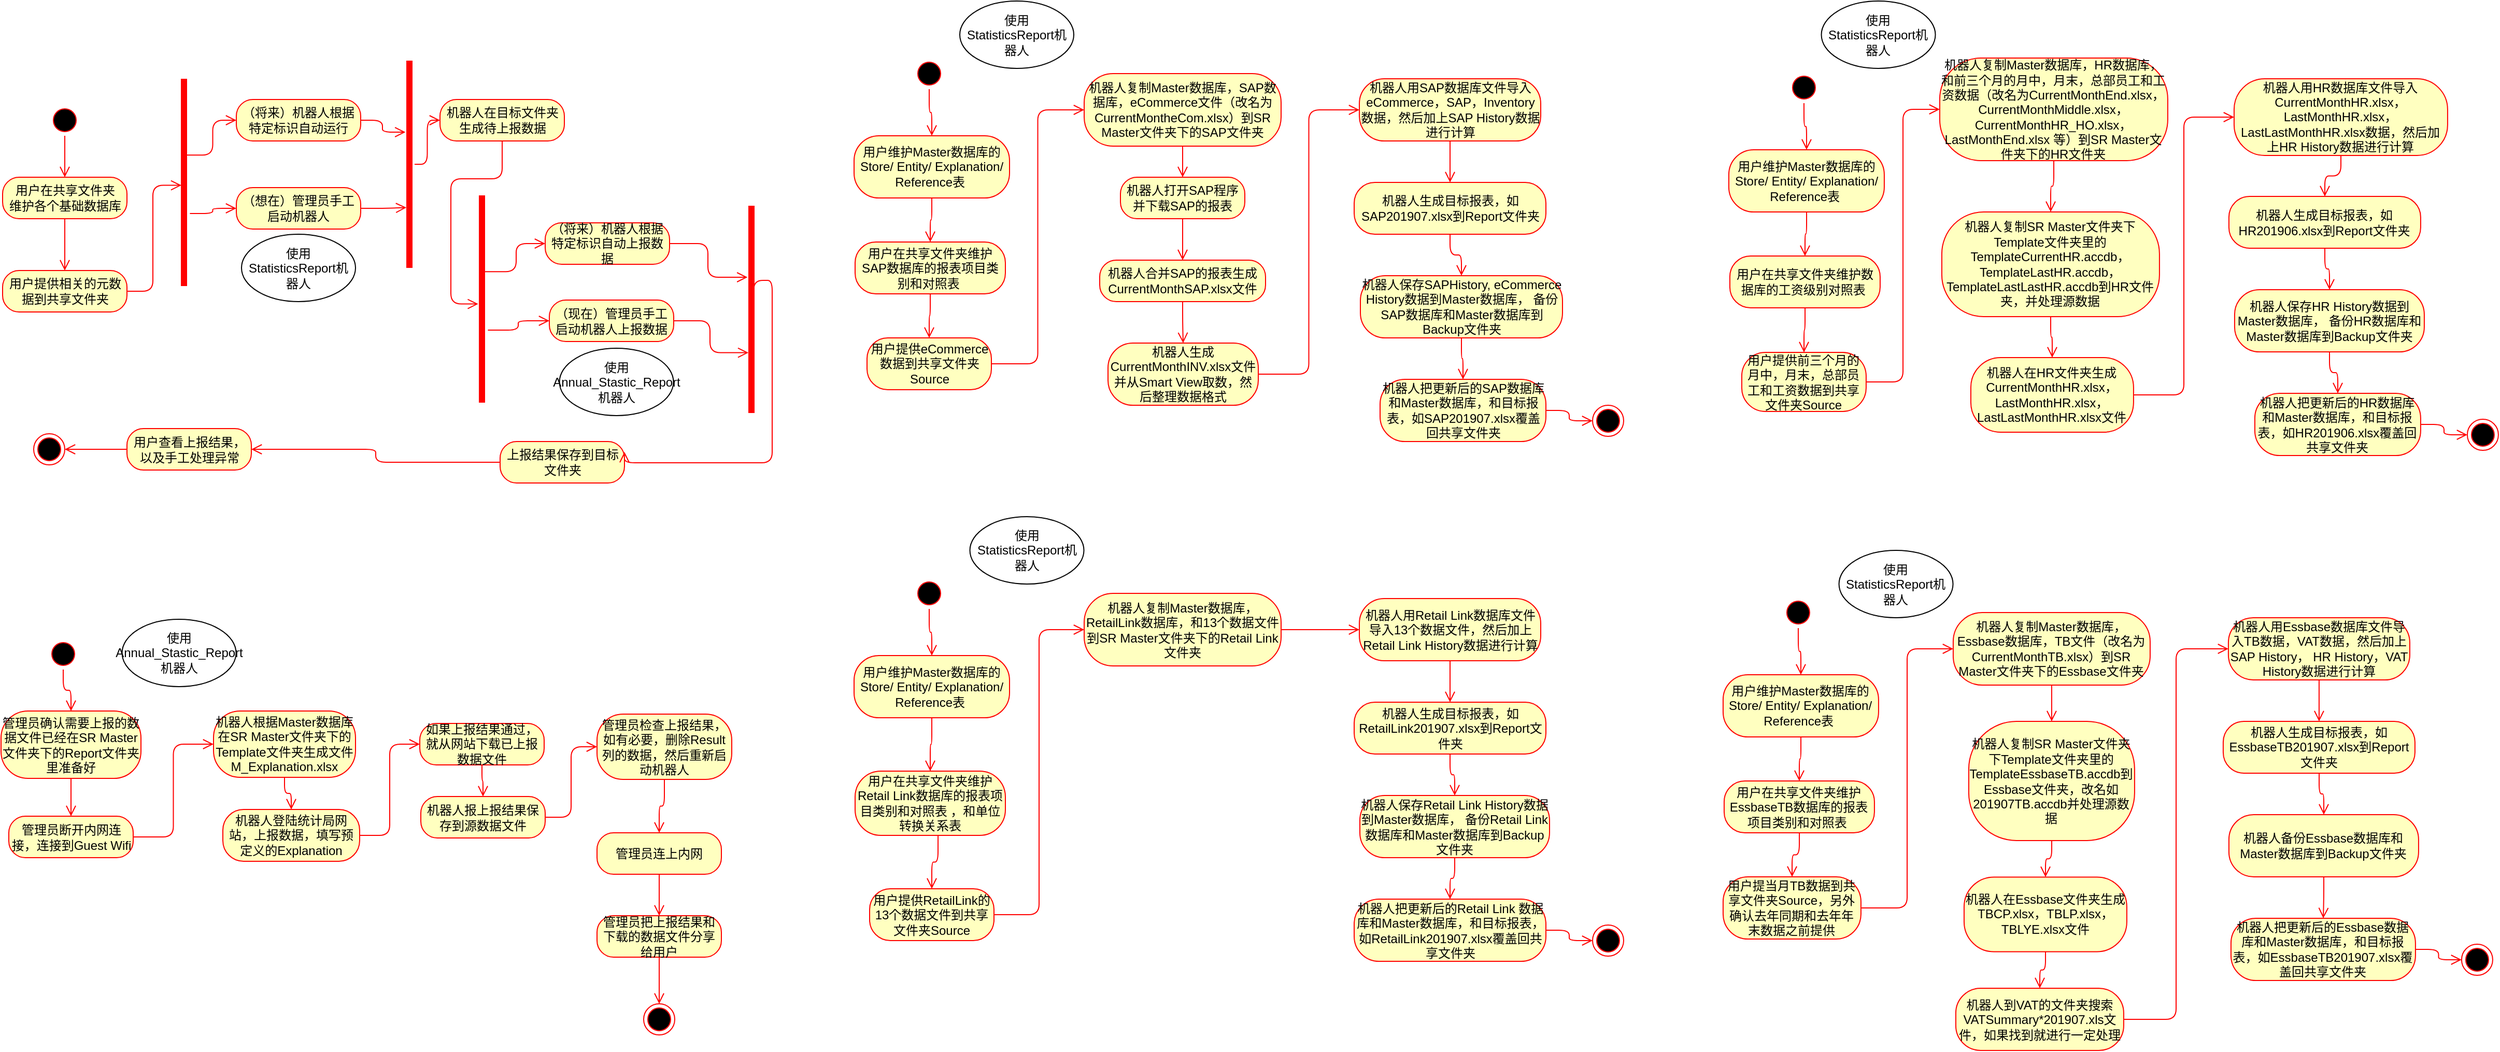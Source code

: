 <mxfile pages="5" version="11.2.4" type="github"><diagram id="kjg083pWLBoVDDtL00Iw" name="StatisticReport"><mxGraphModel dx="906" dy="411" grid="1" gridSize="10" guides="1" tooltips="1" connect="1" arrows="1" fold="1" page="1" pageScale="1" pageWidth="827" pageHeight="1169" math="0" shadow="0"><root><mxCell id="0"/><mxCell id="1" parent="0"/><mxCell id="PGPbSS310YfWVnNit9GG-1" value="" style="ellipse;html=1;shape=startState;fillColor=#000000;strokeColor=#ff0000;" parent="1" vertex="1"><mxGeometry x="925.5" y="85" width="30" height="30" as="geometry"/></mxCell><mxCell id="PGPbSS310YfWVnNit9GG-2" value="" style="edgeStyle=orthogonalEdgeStyle;html=1;verticalAlign=bottom;endArrow=open;endSize=8;strokeColor=#ff0000;entryX=0.5;entryY=0;entryDx=0;entryDy=0;" parent="1" source="PGPbSS310YfWVnNit9GG-1" target="PGPbSS310YfWVnNit9GG-7" edge="1"><mxGeometry relative="1" as="geometry"><mxPoint x="895.5" y="130" as="targetPoint"/></mxGeometry></mxCell><mxCell id="PGPbSS310YfWVnNit9GG-3" value="用户在共享文件夹维护SAP数据库的报表项目类别和对照表&amp;nbsp;" style="rounded=1;whiteSpace=wrap;html=1;arcSize=40;fontColor=#000000;fillColor=#ffffc0;strokeColor=#ff0000;" parent="1" vertex="1"><mxGeometry x="869" y="262.5" width="145" height="50" as="geometry"/></mxCell><mxCell id="PGPbSS310YfWVnNit9GG-4" value="" style="edgeStyle=orthogonalEdgeStyle;html=1;verticalAlign=bottom;endArrow=open;endSize=8;strokeColor=#ff0000;" parent="1" source="PGPbSS310YfWVnNit9GG-3" target="PGPbSS310YfWVnNit9GG-9" edge="1"><mxGeometry relative="1" as="geometry"><mxPoint x="968" y="350" as="targetPoint"/></mxGeometry></mxCell><mxCell id="PGPbSS310YfWVnNit9GG-7" value="用户维护Master数据库的Store/ Entity/ Explanation/ Reference表&amp;nbsp;" style="rounded=1;whiteSpace=wrap;html=1;arcSize=40;fontColor=#000000;fillColor=#ffffc0;strokeColor=#ff0000;" parent="1" vertex="1"><mxGeometry x="868" y="160" width="150" height="60" as="geometry"/></mxCell><mxCell id="PGPbSS310YfWVnNit9GG-8" value="" style="edgeStyle=orthogonalEdgeStyle;html=1;verticalAlign=bottom;endArrow=open;endSize=8;strokeColor=#ff0000;entryX=0.5;entryY=0;entryDx=0;entryDy=0;" parent="1" source="PGPbSS310YfWVnNit9GG-7" target="PGPbSS310YfWVnNit9GG-3" edge="1"><mxGeometry relative="1" as="geometry"><mxPoint x="910.5" y="240" as="targetPoint"/></mxGeometry></mxCell><mxCell id="PGPbSS310YfWVnNit9GG-9" value="用户提供eCommerce数据到共享文件夹Source" style="rounded=1;whiteSpace=wrap;html=1;arcSize=40;fontColor=#000000;fillColor=#ffffc0;strokeColor=#ff0000;" parent="1" vertex="1"><mxGeometry x="880.5" y="355" width="120" height="50" as="geometry"/></mxCell><mxCell id="PGPbSS310YfWVnNit9GG-10" value="" style="edgeStyle=orthogonalEdgeStyle;html=1;verticalAlign=bottom;endArrow=open;endSize=8;strokeColor=#ff0000;entryX=0;entryY=0.5;entryDx=0;entryDy=0;" parent="1" source="PGPbSS310YfWVnNit9GG-9" target="PGPbSS310YfWVnNit9GG-11" edge="1"><mxGeometry relative="1" as="geometry"><mxPoint x="980.5" y="370" as="targetPoint"/></mxGeometry></mxCell><mxCell id="PGPbSS310YfWVnNit9GG-11" value="机器人复制Master数据库，SAP数据库，eCommerce文件（改名为CurrentMontheCom.xlsx）到SR Master文件夹下的SAP文件夹" style="rounded=1;whiteSpace=wrap;html=1;arcSize=40;fontColor=#000000;fillColor=#ffffc0;strokeColor=#ff0000;" parent="1" vertex="1"><mxGeometry x="1090" y="100" width="190" height="70" as="geometry"/></mxCell><mxCell id="PGPbSS310YfWVnNit9GG-12" value="" style="edgeStyle=orthogonalEdgeStyle;html=1;verticalAlign=bottom;endArrow=open;endSize=8;strokeColor=#ff0000;" parent="1" source="PGPbSS310YfWVnNit9GG-11" target="PGPbSS310YfWVnNit9GG-13" edge="1"><mxGeometry relative="1" as="geometry"><mxPoint x="1225.5" y="220" as="targetPoint"/></mxGeometry></mxCell><mxCell id="PGPbSS310YfWVnNit9GG-13" value="机器人打开SAP程序并下载SAP的报表" style="rounded=1;whiteSpace=wrap;html=1;arcSize=40;fontColor=#000000;fillColor=#ffffc0;strokeColor=#ff0000;" parent="1" vertex="1"><mxGeometry x="1125" y="200" width="120" height="40" as="geometry"/></mxCell><mxCell id="PGPbSS310YfWVnNit9GG-14" value="" style="edgeStyle=orthogonalEdgeStyle;html=1;verticalAlign=bottom;endArrow=open;endSize=8;strokeColor=#ff0000;" parent="1" source="PGPbSS310YfWVnNit9GG-13" target="PGPbSS310YfWVnNit9GG-15" edge="1"><mxGeometry relative="1" as="geometry"><mxPoint x="1190" y="300" as="targetPoint"/></mxGeometry></mxCell><mxCell id="PGPbSS310YfWVnNit9GG-15" value="机器人合并SAP的报表生成CurrentMonthSAP.xlsx文件" style="rounded=1;whiteSpace=wrap;html=1;arcSize=40;fontColor=#000000;fillColor=#ffffc0;strokeColor=#ff0000;" parent="1" vertex="1"><mxGeometry x="1105" y="280" width="160" height="40" as="geometry"/></mxCell><mxCell id="PGPbSS310YfWVnNit9GG-16" value="" style="edgeStyle=orthogonalEdgeStyle;html=1;verticalAlign=bottom;endArrow=open;endSize=8;strokeColor=#ff0000;" parent="1" source="PGPbSS310YfWVnNit9GG-15" target="PGPbSS310YfWVnNit9GG-17" edge="1"><mxGeometry relative="1" as="geometry"><mxPoint x="1185" y="380" as="targetPoint"/></mxGeometry></mxCell><mxCell id="PGPbSS310YfWVnNit9GG-17" value="机器人生成CurrentMonthINV.xlsx文件并从Smart View取数，然后整理数据格式" style="rounded=1;whiteSpace=wrap;html=1;arcSize=40;fontColor=#000000;fillColor=#ffffc0;strokeColor=#ff0000;" parent="1" vertex="1"><mxGeometry x="1113" y="360" width="145" height="60" as="geometry"/></mxCell><mxCell id="PGPbSS310YfWVnNit9GG-18" value="" style="edgeStyle=orthogonalEdgeStyle;html=1;verticalAlign=bottom;endArrow=open;endSize=8;strokeColor=#ff0000;entryX=0;entryY=0.5;entryDx=0;entryDy=0;" parent="1" source="PGPbSS310YfWVnNit9GG-17" target="PGPbSS310YfWVnNit9GG-19" edge="1"><mxGeometry relative="1" as="geometry"><mxPoint x="1245.5" y="470" as="targetPoint"/></mxGeometry></mxCell><mxCell id="PGPbSS310YfWVnNit9GG-19" value="机器人用SAP数据库文件导入eCommerce，SAP，Inventory数据，然后加上SAP History数据进行计算" style="rounded=1;whiteSpace=wrap;html=1;arcSize=40;fontColor=#000000;fillColor=#ffffc0;strokeColor=#ff0000;" parent="1" vertex="1"><mxGeometry x="1355.5" y="105" width="175" height="60" as="geometry"/></mxCell><mxCell id="PGPbSS310YfWVnNit9GG-20" value="" style="edgeStyle=orthogonalEdgeStyle;html=1;verticalAlign=bottom;endArrow=open;endSize=8;strokeColor=#ff0000;" parent="1" source="PGPbSS310YfWVnNit9GG-19" target="PGPbSS310YfWVnNit9GG-21" edge="1"><mxGeometry relative="1" as="geometry"><mxPoint x="1468" y="195" as="targetPoint"/></mxGeometry></mxCell><mxCell id="PGPbSS310YfWVnNit9GG-21" value="机器人生成目标报表，如SAP201907.xlsx到Report文件夹" style="rounded=1;whiteSpace=wrap;html=1;arcSize=40;fontColor=#000000;fillColor=#ffffc0;strokeColor=#ff0000;" parent="1" vertex="1"><mxGeometry x="1350.5" y="205" width="185" height="50" as="geometry"/></mxCell><mxCell id="PGPbSS310YfWVnNit9GG-22" value="" style="edgeStyle=orthogonalEdgeStyle;html=1;verticalAlign=bottom;endArrow=open;endSize=8;strokeColor=#ff0000;" parent="1" source="PGPbSS310YfWVnNit9GG-21" target="PGPbSS310YfWVnNit9GG-23" edge="1"><mxGeometry relative="1" as="geometry"><mxPoint x="1443.5" y="305" as="targetPoint"/></mxGeometry></mxCell><mxCell id="PGPbSS310YfWVnNit9GG-23" value="机器人保存SAPHistory, eCommerce History数据到Master数据库，&amp;nbsp;备份SAP数据库和Master数据库到Backup文件夹" style="rounded=1;whiteSpace=wrap;html=1;arcSize=40;fontColor=#000000;fillColor=#ffffc0;strokeColor=#ff0000;" parent="1" vertex="1"><mxGeometry x="1356.5" y="295" width="195" height="60" as="geometry"/></mxCell><mxCell id="PGPbSS310YfWVnNit9GG-24" value="" style="edgeStyle=orthogonalEdgeStyle;html=1;verticalAlign=bottom;endArrow=open;endSize=8;strokeColor=#ff0000;" parent="1" source="PGPbSS310YfWVnNit9GG-23" target="PGPbSS310YfWVnNit9GG-25" edge="1"><mxGeometry relative="1" as="geometry"><mxPoint x="1460.5" y="430" as="targetPoint"/></mxGeometry></mxCell><mxCell id="PGPbSS310YfWVnNit9GG-25" value="机器人把更新后的SAP数据库和Master数据库，和目标报表，如SAP201907.xlsx覆盖回共享文件夹" style="rounded=1;whiteSpace=wrap;html=1;arcSize=40;fontColor=#000000;fillColor=#ffffc0;strokeColor=#ff0000;" parent="1" vertex="1"><mxGeometry x="1375.5" y="395" width="160" height="60" as="geometry"/></mxCell><mxCell id="PGPbSS310YfWVnNit9GG-26" value="" style="edgeStyle=orthogonalEdgeStyle;html=1;verticalAlign=bottom;endArrow=open;endSize=8;strokeColor=#ff0000;" parent="1" source="PGPbSS310YfWVnNit9GG-25" target="PGPbSS310YfWVnNit9GG-27" edge="1"><mxGeometry relative="1" as="geometry"><mxPoint x="1620.5" y="450" as="targetPoint"/></mxGeometry></mxCell><mxCell id="PGPbSS310YfWVnNit9GG-27" value="" style="ellipse;html=1;shape=endState;fillColor=#000000;strokeColor=#ff0000;" parent="1" vertex="1"><mxGeometry x="1580.5" y="420" width="30" height="30" as="geometry"/></mxCell><mxCell id="KJ2RGU5ftd6z0kdfRPvG-3" value="用户在共享文件夹维护Retail Link数据库的报表项目类别和对照表 ，和单位转换关系表" style="rounded=1;whiteSpace=wrap;html=1;arcSize=40;fontColor=#000000;fillColor=#ffffc0;strokeColor=#ff0000;" parent="1" vertex="1"><mxGeometry x="869" y="773" width="145" height="62" as="geometry"/></mxCell><mxCell id="KJ2RGU5ftd6z0kdfRPvG-4" value="用户提供RetailLink的13个数据文件到共享文件夹Source" style="rounded=1;whiteSpace=wrap;html=1;arcSize=40;fontColor=#000000;fillColor=#ffffc0;strokeColor=#ff0000;" parent="1" vertex="1"><mxGeometry x="883" y="886.5" width="120" height="50" as="geometry"/></mxCell><mxCell id="KJ2RGU5ftd6z0kdfRPvG-6" value="" style="ellipse;html=1;shape=startState;fillColor=#000000;strokeColor=#ff0000;" parent="1" vertex="1"><mxGeometry x="925.5" y="586.5" width="30" height="30" as="geometry"/></mxCell><mxCell id="KJ2RGU5ftd6z0kdfRPvG-7" value="" style="edgeStyle=orthogonalEdgeStyle;html=1;verticalAlign=bottom;endArrow=open;endSize=8;strokeColor=#ff0000;entryX=0.5;entryY=0;entryDx=0;entryDy=0;" parent="1" source="KJ2RGU5ftd6z0kdfRPvG-6" target="KJ2RGU5ftd6z0kdfRPvG-10" edge="1"><mxGeometry relative="1" as="geometry"><mxPoint x="895.5" y="631.5" as="targetPoint"/></mxGeometry></mxCell><mxCell id="KJ2RGU5ftd6z0kdfRPvG-9" value="" style="edgeStyle=orthogonalEdgeStyle;html=1;verticalAlign=bottom;endArrow=open;endSize=8;strokeColor=#ff0000;exitX=0.552;exitY=0.994;exitDx=0;exitDy=0;exitPerimeter=0;entryX=0.5;entryY=0;entryDx=0;entryDy=0;" parent="1" source="KJ2RGU5ftd6z0kdfRPvG-3" target="KJ2RGU5ftd6z0kdfRPvG-4" edge="1"><mxGeometry relative="1" as="geometry"><mxPoint x="968" y="851.5" as="targetPoint"/><mxPoint x="941.5" y="814" as="sourcePoint"/></mxGeometry></mxCell><mxCell id="KJ2RGU5ftd6z0kdfRPvG-10" value="用户维护Master数据库的Store/ Entity/ Explanation/ Reference表&amp;nbsp;" style="rounded=1;whiteSpace=wrap;html=1;arcSize=40;fontColor=#000000;fillColor=#ffffc0;strokeColor=#ff0000;" parent="1" vertex="1"><mxGeometry x="868" y="661.5" width="150" height="60" as="geometry"/></mxCell><mxCell id="KJ2RGU5ftd6z0kdfRPvG-11" value="" style="edgeStyle=orthogonalEdgeStyle;html=1;verticalAlign=bottom;endArrow=open;endSize=8;strokeColor=#ff0000;entryX=0.5;entryY=0;entryDx=0;entryDy=0;" parent="1" source="KJ2RGU5ftd6z0kdfRPvG-10" target="KJ2RGU5ftd6z0kdfRPvG-3" edge="1"><mxGeometry relative="1" as="geometry"><mxPoint x="941.5" y="764.5" as="targetPoint"/></mxGeometry></mxCell><mxCell id="KJ2RGU5ftd6z0kdfRPvG-13" value="" style="edgeStyle=orthogonalEdgeStyle;html=1;verticalAlign=bottom;endArrow=open;endSize=8;strokeColor=#ff0000;entryX=0;entryY=0.5;entryDx=0;entryDy=0;exitX=1;exitY=0.5;exitDx=0;exitDy=0;" parent="1" source="KJ2RGU5ftd6z0kdfRPvG-4" target="KJ2RGU5ftd6z0kdfRPvG-14" edge="1"><mxGeometry relative="1" as="geometry"><mxPoint x="980.5" y="871.5" as="targetPoint"/></mxGeometry></mxCell><mxCell id="KJ2RGU5ftd6z0kdfRPvG-14" value="机器人复制Master数据库，RetailLink数据库，和13个数据文件到SR Master文件夹下的Retail Link文件夹" style="rounded=1;whiteSpace=wrap;html=1;arcSize=40;fontColor=#000000;fillColor=#ffffc0;strokeColor=#ff0000;" parent="1" vertex="1"><mxGeometry x="1090" y="601.5" width="190" height="70" as="geometry"/></mxCell><mxCell id="KJ2RGU5ftd6z0kdfRPvG-21" value="" style="edgeStyle=orthogonalEdgeStyle;html=1;verticalAlign=bottom;endArrow=open;endSize=8;strokeColor=#ff0000;entryX=0;entryY=0.5;entryDx=0;entryDy=0;exitX=1;exitY=0.5;exitDx=0;exitDy=0;" parent="1" source="KJ2RGU5ftd6z0kdfRPvG-14" target="KJ2RGU5ftd6z0kdfRPvG-22" edge="1"><mxGeometry relative="1" as="geometry"><mxPoint x="1245.5" y="971.5" as="targetPoint"/><mxPoint x="1258" y="891.5" as="sourcePoint"/></mxGeometry></mxCell><mxCell id="KJ2RGU5ftd6z0kdfRPvG-22" value="机器人用Retail Link数据库文件导入13个数据文件，然后加上Retail Link History数据进行计算" style="rounded=1;whiteSpace=wrap;html=1;arcSize=40;fontColor=#000000;fillColor=#ffffc0;strokeColor=#ff0000;" parent="1" vertex="1"><mxGeometry x="1355.5" y="606.5" width="175" height="60" as="geometry"/></mxCell><mxCell id="KJ2RGU5ftd6z0kdfRPvG-23" value="" style="edgeStyle=orthogonalEdgeStyle;html=1;verticalAlign=bottom;endArrow=open;endSize=8;strokeColor=#ff0000;" parent="1" source="KJ2RGU5ftd6z0kdfRPvG-22" target="KJ2RGU5ftd6z0kdfRPvG-24" edge="1"><mxGeometry relative="1" as="geometry"><mxPoint x="1468" y="696.5" as="targetPoint"/></mxGeometry></mxCell><mxCell id="KJ2RGU5ftd6z0kdfRPvG-24" value="机器人生成目标报表，如RetailLink201907.xlsx到Report文件夹" style="rounded=1;whiteSpace=wrap;html=1;arcSize=40;fontColor=#000000;fillColor=#ffffc0;strokeColor=#ff0000;" parent="1" vertex="1"><mxGeometry x="1350.5" y="706.5" width="185" height="50" as="geometry"/></mxCell><mxCell id="KJ2RGU5ftd6z0kdfRPvG-25" value="" style="edgeStyle=orthogonalEdgeStyle;html=1;verticalAlign=bottom;endArrow=open;endSize=8;strokeColor=#ff0000;" parent="1" source="KJ2RGU5ftd6z0kdfRPvG-24" target="KJ2RGU5ftd6z0kdfRPvG-26" edge="1"><mxGeometry relative="1" as="geometry"><mxPoint x="1443.5" y="806.5" as="targetPoint"/></mxGeometry></mxCell><mxCell id="KJ2RGU5ftd6z0kdfRPvG-26" value="机器人保存Retail Link History数据到Master数据库，&amp;nbsp;备份Retail Link数据库和Master数据库到Backup文件夹" style="rounded=1;whiteSpace=wrap;html=1;arcSize=40;fontColor=#000000;fillColor=#ffffc0;strokeColor=#ff0000;" parent="1" vertex="1"><mxGeometry x="1356" y="796.5" width="183" height="60" as="geometry"/></mxCell><mxCell id="KJ2RGU5ftd6z0kdfRPvG-27" value="" style="edgeStyle=orthogonalEdgeStyle;html=1;verticalAlign=bottom;endArrow=open;endSize=8;strokeColor=#ff0000;" parent="1" source="KJ2RGU5ftd6z0kdfRPvG-26" target="KJ2RGU5ftd6z0kdfRPvG-28" edge="1"><mxGeometry relative="1" as="geometry"><mxPoint x="1460.5" y="931.5" as="targetPoint"/></mxGeometry></mxCell><mxCell id="KJ2RGU5ftd6z0kdfRPvG-28" value="机器人把更新后的Retail Link 数据库和Master数据库，和目标报表，如RetailLink201907.xlsx覆盖回共享文件夹" style="rounded=1;whiteSpace=wrap;html=1;arcSize=40;fontColor=#000000;fillColor=#ffffc0;strokeColor=#ff0000;" parent="1" vertex="1"><mxGeometry x="1350.5" y="896.5" width="185" height="60" as="geometry"/></mxCell><mxCell id="KJ2RGU5ftd6z0kdfRPvG-29" value="" style="edgeStyle=orthogonalEdgeStyle;html=1;verticalAlign=bottom;endArrow=open;endSize=8;strokeColor=#ff0000;" parent="1" source="KJ2RGU5ftd6z0kdfRPvG-28" target="KJ2RGU5ftd6z0kdfRPvG-30" edge="1"><mxGeometry relative="1" as="geometry"><mxPoint x="1620.5" y="951.5" as="targetPoint"/></mxGeometry></mxCell><mxCell id="KJ2RGU5ftd6z0kdfRPvG-30" value="" style="ellipse;html=1;shape=endState;fillColor=#000000;strokeColor=#ff0000;" parent="1" vertex="1"><mxGeometry x="1580.5" y="921.5" width="30" height="30" as="geometry"/></mxCell><mxCell id="KJ2RGU5ftd6z0kdfRPvG-33" value="" style="ellipse;html=1;shape=startState;fillColor=#000000;strokeColor=#ff0000;" parent="1" vertex="1"><mxGeometry x="1769.454" y="98.5" width="30" height="30" as="geometry"/></mxCell><mxCell id="KJ2RGU5ftd6z0kdfRPvG-34" value="" style="edgeStyle=orthogonalEdgeStyle;html=1;verticalAlign=bottom;endArrow=open;endSize=8;strokeColor=#ff0000;entryX=0.5;entryY=0;entryDx=0;entryDy=0;" parent="1" source="KJ2RGU5ftd6z0kdfRPvG-33" target="KJ2RGU5ftd6z0kdfRPvG-37" edge="1"><mxGeometry relative="1" as="geometry"><mxPoint x="1739.454" y="143.5" as="targetPoint"/></mxGeometry></mxCell><mxCell id="KJ2RGU5ftd6z0kdfRPvG-35" value="用户在共享文件夹维护数据库的工资级别对照表&amp;nbsp;" style="rounded=1;whiteSpace=wrap;html=1;arcSize=40;fontColor=#000000;fillColor=#ffffc0;strokeColor=#ff0000;" parent="1" vertex="1"><mxGeometry x="1712.954" y="276" width="145" height="50" as="geometry"/></mxCell><mxCell id="KJ2RGU5ftd6z0kdfRPvG-36" value="" style="edgeStyle=orthogonalEdgeStyle;html=1;verticalAlign=bottom;endArrow=open;endSize=8;strokeColor=#ff0000;" parent="1" source="KJ2RGU5ftd6z0kdfRPvG-35" target="KJ2RGU5ftd6z0kdfRPvG-39" edge="1"><mxGeometry relative="1" as="geometry"><mxPoint x="1811.954" y="363.5" as="targetPoint"/></mxGeometry></mxCell><mxCell id="KJ2RGU5ftd6z0kdfRPvG-37" value="用户维护Master数据库的Store/ Entity/ Explanation/ Reference表&amp;nbsp;" style="rounded=1;whiteSpace=wrap;html=1;arcSize=40;fontColor=#000000;fillColor=#ffffc0;strokeColor=#ff0000;" parent="1" vertex="1"><mxGeometry x="1711.954" y="173.5" width="150" height="60" as="geometry"/></mxCell><mxCell id="KJ2RGU5ftd6z0kdfRPvG-38" value="" style="edgeStyle=orthogonalEdgeStyle;html=1;verticalAlign=bottom;endArrow=open;endSize=8;strokeColor=#ff0000;entryX=0.5;entryY=0;entryDx=0;entryDy=0;" parent="1" source="KJ2RGU5ftd6z0kdfRPvG-37" target="KJ2RGU5ftd6z0kdfRPvG-35" edge="1"><mxGeometry relative="1" as="geometry"><mxPoint x="1754.454" y="253.5" as="targetPoint"/></mxGeometry></mxCell><mxCell id="KJ2RGU5ftd6z0kdfRPvG-39" value="用户提供前三个月的月中，月末，总部员工和工资数据到共享文件夹Source" style="rounded=1;whiteSpace=wrap;html=1;arcSize=40;fontColor=#000000;fillColor=#ffffc0;strokeColor=#ff0000;" parent="1" vertex="1"><mxGeometry x="1724.454" y="369" width="120" height="57" as="geometry"/></mxCell><mxCell id="KJ2RGU5ftd6z0kdfRPvG-40" value="" style="edgeStyle=orthogonalEdgeStyle;html=1;verticalAlign=bottom;endArrow=open;endSize=8;strokeColor=#ff0000;entryX=0;entryY=0.5;entryDx=0;entryDy=0;" parent="1" source="KJ2RGU5ftd6z0kdfRPvG-39" target="KJ2RGU5ftd6z0kdfRPvG-41" edge="1"><mxGeometry relative="1" as="geometry"><mxPoint x="1824.454" y="383.5" as="targetPoint"/></mxGeometry></mxCell><mxCell id="KJ2RGU5ftd6z0kdfRPvG-41" value="机器人复制Master数据库，HR数据库，和前三个月的月中，月末，总部员工和工资数据（改名为CurrentMonthEnd.xlsx，CurrentMonthMiddle.xlsx，CurrentMonthHR_HO.xlsx， LastMonthEnd.xlsx 等）到SR Master文件夹下的HR文件夹" style="rounded=1;whiteSpace=wrap;html=1;arcSize=40;fontColor=#000000;fillColor=#ffffc0;strokeColor=#ff0000;" parent="1" vertex="1"><mxGeometry x="1915.454" y="85" width="220" height="99" as="geometry"/></mxCell><mxCell id="KJ2RGU5ftd6z0kdfRPvG-42" value="" style="edgeStyle=orthogonalEdgeStyle;html=1;verticalAlign=bottom;endArrow=open;endSize=8;strokeColor=#ff0000;" parent="1" source="KJ2RGU5ftd6z0kdfRPvG-41" target="KJ2RGU5ftd6z0kdfRPvG-43" edge="1"><mxGeometry relative="1" as="geometry"><mxPoint x="2069.454" y="233.5" as="targetPoint"/></mxGeometry></mxCell><mxCell id="KJ2RGU5ftd6z0kdfRPvG-43" value="机器人复制SR Master文件夹下Template文件夹里的TemplateCurrentHR.accdb，TemplateLastHR.accdb，TemplateLastLastHR.accdb到HR文件夹，并处理源数据" style="rounded=1;whiteSpace=wrap;html=1;arcSize=40;fontColor=#000000;fillColor=#ffffc0;strokeColor=#ff0000;" parent="1" vertex="1"><mxGeometry x="1917.454" y="233.5" width="210" height="101" as="geometry"/></mxCell><mxCell id="KJ2RGU5ftd6z0kdfRPvG-44" value="" style="edgeStyle=orthogonalEdgeStyle;html=1;verticalAlign=bottom;endArrow=open;endSize=8;strokeColor=#ff0000;entryX=0.5;entryY=0;entryDx=0;entryDy=0;" parent="1" source="KJ2RGU5ftd6z0kdfRPvG-43" target="KJ2RGU5ftd6z0kdfRPvG-47" edge="1"><mxGeometry relative="1" as="geometry"><mxPoint x="2028.954" y="293.5" as="targetPoint"/></mxGeometry></mxCell><mxCell id="KJ2RGU5ftd6z0kdfRPvG-47" value="机器人在HR文件夹生成CurrentMonthHR.xlsx，LastMonthHR.xlsx，LastLastMonthHR.xlsx文件" style="rounded=1;whiteSpace=wrap;html=1;arcSize=40;fontColor=#000000;fillColor=#ffffc0;strokeColor=#ff0000;" parent="1" vertex="1"><mxGeometry x="1945.454" y="374" width="157" height="72" as="geometry"/></mxCell><mxCell id="KJ2RGU5ftd6z0kdfRPvG-48" value="" style="edgeStyle=orthogonalEdgeStyle;html=1;verticalAlign=bottom;endArrow=open;endSize=8;strokeColor=#ff0000;entryX=0;entryY=0.5;entryDx=0;entryDy=0;" parent="1" source="KJ2RGU5ftd6z0kdfRPvG-47" target="KJ2RGU5ftd6z0kdfRPvG-49" edge="1"><mxGeometry relative="1" as="geometry"><mxPoint x="2089.454" y="483.5" as="targetPoint"/></mxGeometry></mxCell><mxCell id="KJ2RGU5ftd6z0kdfRPvG-49" value="机器人用HR数据库文件导入CurrentMonthHR.xlsx，LastMonthHR.xlsx，LastLastMonthHR.xlsx数据，然后加上HR History数据进行计算" style="rounded=1;whiteSpace=wrap;html=1;arcSize=40;fontColor=#000000;fillColor=#ffffc0;strokeColor=#ff0000;" parent="1" vertex="1"><mxGeometry x="2199.454" y="105" width="206" height="74" as="geometry"/></mxCell><mxCell id="KJ2RGU5ftd6z0kdfRPvG-50" value="" style="edgeStyle=orthogonalEdgeStyle;html=1;verticalAlign=bottom;endArrow=open;endSize=8;strokeColor=#ff0000;" parent="1" source="KJ2RGU5ftd6z0kdfRPvG-49" target="KJ2RGU5ftd6z0kdfRPvG-51" edge="1"><mxGeometry relative="1" as="geometry"><mxPoint x="2311.954" y="208.5" as="targetPoint"/></mxGeometry></mxCell><mxCell id="KJ2RGU5ftd6z0kdfRPvG-51" value="机器人生成目标报表，如HR201906.xlsx到Report文件夹" style="rounded=1;whiteSpace=wrap;html=1;arcSize=40;fontColor=#000000;fillColor=#ffffc0;strokeColor=#ff0000;" parent="1" vertex="1"><mxGeometry x="2194.454" y="218.5" width="185" height="50" as="geometry"/></mxCell><mxCell id="KJ2RGU5ftd6z0kdfRPvG-52" value="" style="edgeStyle=orthogonalEdgeStyle;html=1;verticalAlign=bottom;endArrow=open;endSize=8;strokeColor=#ff0000;" parent="1" source="KJ2RGU5ftd6z0kdfRPvG-51" target="KJ2RGU5ftd6z0kdfRPvG-53" edge="1"><mxGeometry relative="1" as="geometry"><mxPoint x="2287.454" y="318.5" as="targetPoint"/></mxGeometry></mxCell><mxCell id="KJ2RGU5ftd6z0kdfRPvG-53" value="机器人保存HR History数据到Master数据库，&amp;nbsp;备份HR数据库和Master数据库到Backup文件夹" style="rounded=1;whiteSpace=wrap;html=1;arcSize=40;fontColor=#000000;fillColor=#ffffc0;strokeColor=#ff0000;" parent="1" vertex="1"><mxGeometry x="2199.954" y="308.5" width="183" height="60" as="geometry"/></mxCell><mxCell id="KJ2RGU5ftd6z0kdfRPvG-54" value="" style="edgeStyle=orthogonalEdgeStyle;html=1;verticalAlign=bottom;endArrow=open;endSize=8;strokeColor=#ff0000;" parent="1" source="KJ2RGU5ftd6z0kdfRPvG-53" target="KJ2RGU5ftd6z0kdfRPvG-55" edge="1"><mxGeometry relative="1" as="geometry"><mxPoint x="2304.454" y="443.5" as="targetPoint"/></mxGeometry></mxCell><mxCell id="KJ2RGU5ftd6z0kdfRPvG-55" value="机器人把更新后的HR数据库和Master数据库，和目标报表，如HR201906.xlsx覆盖回共享文件夹" style="rounded=1;whiteSpace=wrap;html=1;arcSize=40;fontColor=#000000;fillColor=#ffffc0;strokeColor=#ff0000;" parent="1" vertex="1"><mxGeometry x="2219.454" y="408.5" width="160" height="60" as="geometry"/></mxCell><mxCell id="KJ2RGU5ftd6z0kdfRPvG-56" value="" style="edgeStyle=orthogonalEdgeStyle;html=1;verticalAlign=bottom;endArrow=open;endSize=8;strokeColor=#ff0000;" parent="1" source="KJ2RGU5ftd6z0kdfRPvG-55" target="KJ2RGU5ftd6z0kdfRPvG-57" edge="1"><mxGeometry relative="1" as="geometry"><mxPoint x="2464.454" y="463.5" as="targetPoint"/></mxGeometry></mxCell><mxCell id="KJ2RGU5ftd6z0kdfRPvG-57" value="" style="ellipse;html=1;shape=endState;fillColor=#000000;strokeColor=#ff0000;" parent="1" vertex="1"><mxGeometry x="2424.454" y="433.5" width="30" height="30" as="geometry"/></mxCell><mxCell id="KJ2RGU5ftd6z0kdfRPvG-58" value="" style="ellipse;html=1;shape=startState;fillColor=#000000;strokeColor=#ff0000;" parent="1" vertex="1"><mxGeometry x="1763.954" y="605" width="30" height="30" as="geometry"/></mxCell><mxCell id="KJ2RGU5ftd6z0kdfRPvG-59" value="" style="edgeStyle=orthogonalEdgeStyle;html=1;verticalAlign=bottom;endArrow=open;endSize=8;strokeColor=#ff0000;entryX=0.5;entryY=0;entryDx=0;entryDy=0;" parent="1" source="KJ2RGU5ftd6z0kdfRPvG-58" target="KJ2RGU5ftd6z0kdfRPvG-62" edge="1"><mxGeometry relative="1" as="geometry"><mxPoint x="1733.954" y="650" as="targetPoint"/></mxGeometry></mxCell><mxCell id="KJ2RGU5ftd6z0kdfRPvG-60" value="用户在共享文件夹维护EssbaseTB数据库的报表项目类别和对照表&amp;nbsp;" style="rounded=1;whiteSpace=wrap;html=1;arcSize=40;fontColor=#000000;fillColor=#ffffc0;strokeColor=#ff0000;" parent="1" vertex="1"><mxGeometry x="1707.454" y="782.5" width="145" height="50" as="geometry"/></mxCell><mxCell id="KJ2RGU5ftd6z0kdfRPvG-61" value="" style="edgeStyle=orthogonalEdgeStyle;html=1;verticalAlign=bottom;endArrow=open;endSize=8;strokeColor=#ff0000;" parent="1" source="KJ2RGU5ftd6z0kdfRPvG-60" target="KJ2RGU5ftd6z0kdfRPvG-64" edge="1"><mxGeometry relative="1" as="geometry"><mxPoint x="1806.454" y="870" as="targetPoint"/></mxGeometry></mxCell><mxCell id="KJ2RGU5ftd6z0kdfRPvG-62" value="用户维护Master数据库的Store/ Entity/ Explanation/ Reference表&amp;nbsp;" style="rounded=1;whiteSpace=wrap;html=1;arcSize=40;fontColor=#000000;fillColor=#ffffc0;strokeColor=#ff0000;" parent="1" vertex="1"><mxGeometry x="1706.454" y="680" width="150" height="60" as="geometry"/></mxCell><mxCell id="KJ2RGU5ftd6z0kdfRPvG-63" value="" style="edgeStyle=orthogonalEdgeStyle;html=1;verticalAlign=bottom;endArrow=open;endSize=8;strokeColor=#ff0000;entryX=0.5;entryY=0;entryDx=0;entryDy=0;" parent="1" source="KJ2RGU5ftd6z0kdfRPvG-62" target="KJ2RGU5ftd6z0kdfRPvG-60" edge="1"><mxGeometry relative="1" as="geometry"><mxPoint x="1748.954" y="760" as="targetPoint"/></mxGeometry></mxCell><mxCell id="KJ2RGU5ftd6z0kdfRPvG-64" value="用户提当月TB数据到共享文件夹Source，另外确认去年同期和去年年末数据之前提供" style="rounded=1;whiteSpace=wrap;html=1;arcSize=40;fontColor=#000000;fillColor=#ffffc0;strokeColor=#ff0000;" parent="1" vertex="1"><mxGeometry x="1706.454" y="875" width="133" height="60" as="geometry"/></mxCell><mxCell id="KJ2RGU5ftd6z0kdfRPvG-65" value="" style="edgeStyle=orthogonalEdgeStyle;html=1;verticalAlign=bottom;endArrow=open;endSize=8;strokeColor=#ff0000;entryX=0;entryY=0.5;entryDx=0;entryDy=0;" parent="1" source="KJ2RGU5ftd6z0kdfRPvG-64" target="KJ2RGU5ftd6z0kdfRPvG-66" edge="1"><mxGeometry relative="1" as="geometry"><mxPoint x="1818.954" y="890" as="targetPoint"/></mxGeometry></mxCell><mxCell id="KJ2RGU5ftd6z0kdfRPvG-66" value="机器人复制Master数据库，Essbase数据库，TB文件（改名为CurrentMonthTB.xlsx）到SR Master文件夹下的Essbase文件夹" style="rounded=1;whiteSpace=wrap;html=1;arcSize=40;fontColor=#000000;fillColor=#ffffc0;strokeColor=#ff0000;" parent="1" vertex="1"><mxGeometry x="1928.454" y="620" width="190" height="70" as="geometry"/></mxCell><mxCell id="KJ2RGU5ftd6z0kdfRPvG-69" value="" style="edgeStyle=orthogonalEdgeStyle;html=1;verticalAlign=bottom;endArrow=open;endSize=8;strokeColor=#ff0000;exitX=0.5;exitY=1;exitDx=0;exitDy=0;" parent="1" source="KJ2RGU5ftd6z0kdfRPvG-66" target="KJ2RGU5ftd6z0kdfRPvG-70" edge="1"><mxGeometry relative="1" as="geometry"><mxPoint x="2028.454" y="820" as="targetPoint"/><mxPoint x="2023.454" y="760" as="sourcePoint"/></mxGeometry></mxCell><mxCell id="KJ2RGU5ftd6z0kdfRPvG-70" value="机器人复制SR Master文件夹下Template文件夹里的TemplateEssbaseTB.accdb到Essbase文件夹，改名如201907TB.accdb并处理源数据" style="rounded=1;whiteSpace=wrap;html=1;arcSize=40;fontColor=#000000;fillColor=#ffffc0;strokeColor=#ff0000;" parent="1" vertex="1"><mxGeometry x="1943.454" y="725" width="160" height="115" as="geometry"/></mxCell><mxCell id="KJ2RGU5ftd6z0kdfRPvG-71" value="" style="edgeStyle=orthogonalEdgeStyle;html=1;verticalAlign=bottom;endArrow=open;endSize=8;strokeColor=#ff0000;" parent="1" source="KJ2RGU5ftd6z0kdfRPvG-83" target="KJ2RGU5ftd6z0kdfRPvG-72" edge="1"><mxGeometry relative="1" as="geometry"><mxPoint x="2023.454" y="900" as="targetPoint"/></mxGeometry></mxCell><mxCell id="KJ2RGU5ftd6z0kdfRPvG-72" value="机器人到VAT的文件夹搜索VATSummary*201907.xls文件，如果找到就进行一定处理" style="rounded=1;whiteSpace=wrap;html=1;arcSize=40;fontColor=#000000;fillColor=#ffffc0;strokeColor=#ff0000;" parent="1" vertex="1"><mxGeometry x="1930.954" y="982.5" width="162" height="60" as="geometry"/></mxCell><mxCell id="KJ2RGU5ftd6z0kdfRPvG-73" value="" style="edgeStyle=orthogonalEdgeStyle;html=1;verticalAlign=bottom;endArrow=open;endSize=8;strokeColor=#ff0000;entryX=0;entryY=0.5;entryDx=0;entryDy=0;" parent="1" source="KJ2RGU5ftd6z0kdfRPvG-72" target="KJ2RGU5ftd6z0kdfRPvG-74" edge="1"><mxGeometry relative="1" as="geometry"><mxPoint x="2083.954" y="990" as="targetPoint"/></mxGeometry></mxCell><mxCell id="KJ2RGU5ftd6z0kdfRPvG-74" value="机器人用Essbase数据库文件导入TB数据，VAT数据，然后加上SAP History， HR History，VAT History数据进行计算" style="rounded=1;whiteSpace=wrap;html=1;arcSize=40;fontColor=#000000;fillColor=#ffffc0;strokeColor=#ff0000;" parent="1" vertex="1"><mxGeometry x="2193.954" y="625" width="175" height="60" as="geometry"/></mxCell><mxCell id="KJ2RGU5ftd6z0kdfRPvG-75" value="" style="edgeStyle=orthogonalEdgeStyle;html=1;verticalAlign=bottom;endArrow=open;endSize=8;strokeColor=#ff0000;" parent="1" source="KJ2RGU5ftd6z0kdfRPvG-74" target="KJ2RGU5ftd6z0kdfRPvG-76" edge="1"><mxGeometry relative="1" as="geometry"><mxPoint x="2306.454" y="715" as="targetPoint"/></mxGeometry></mxCell><mxCell id="KJ2RGU5ftd6z0kdfRPvG-76" value="机器人生成目标报表，如EssbaseTB201907.xlsx到Report文件夹" style="rounded=1;whiteSpace=wrap;html=1;arcSize=40;fontColor=#000000;fillColor=#ffffc0;strokeColor=#ff0000;" parent="1" vertex="1"><mxGeometry x="2188.954" y="725" width="185" height="50" as="geometry"/></mxCell><mxCell id="KJ2RGU5ftd6z0kdfRPvG-77" value="" style="edgeStyle=orthogonalEdgeStyle;html=1;verticalAlign=bottom;endArrow=open;endSize=8;strokeColor=#ff0000;" parent="1" source="KJ2RGU5ftd6z0kdfRPvG-76" target="KJ2RGU5ftd6z0kdfRPvG-78" edge="1"><mxGeometry relative="1" as="geometry"><mxPoint x="2281.954" y="825" as="targetPoint"/></mxGeometry></mxCell><mxCell id="KJ2RGU5ftd6z0kdfRPvG-78" value="机器人备份Essbase数据库和Master数据库到Backup文件夹" style="rounded=1;whiteSpace=wrap;html=1;arcSize=40;fontColor=#000000;fillColor=#ffffc0;strokeColor=#ff0000;" parent="1" vertex="1"><mxGeometry x="2194.454" y="815" width="183" height="60" as="geometry"/></mxCell><mxCell id="KJ2RGU5ftd6z0kdfRPvG-79" value="" style="edgeStyle=orthogonalEdgeStyle;html=1;verticalAlign=bottom;endArrow=open;endSize=8;strokeColor=#ff0000;" parent="1" source="KJ2RGU5ftd6z0kdfRPvG-78" target="KJ2RGU5ftd6z0kdfRPvG-80" edge="1"><mxGeometry relative="1" as="geometry"><mxPoint x="2298.954" y="950" as="targetPoint"/></mxGeometry></mxCell><mxCell id="KJ2RGU5ftd6z0kdfRPvG-80" value="机器人把更新后的Essbase数据库和Master数据库，和目标报表，如EssbaseTB201907.xlsx覆盖回共享文件夹" style="rounded=1;whiteSpace=wrap;html=1;arcSize=40;fontColor=#000000;fillColor=#ffffc0;strokeColor=#ff0000;" parent="1" vertex="1"><mxGeometry x="2196.454" y="915" width="178" height="60" as="geometry"/></mxCell><mxCell id="KJ2RGU5ftd6z0kdfRPvG-81" value="" style="edgeStyle=orthogonalEdgeStyle;html=1;verticalAlign=bottom;endArrow=open;endSize=8;strokeColor=#ff0000;" parent="1" source="KJ2RGU5ftd6z0kdfRPvG-80" target="KJ2RGU5ftd6z0kdfRPvG-82" edge="1"><mxGeometry relative="1" as="geometry"><mxPoint x="2458.954" y="970" as="targetPoint"/></mxGeometry></mxCell><mxCell id="KJ2RGU5ftd6z0kdfRPvG-82" value="" style="ellipse;html=1;shape=endState;fillColor=#000000;strokeColor=#ff0000;" parent="1" vertex="1"><mxGeometry x="2418.954" y="940" width="30" height="30" as="geometry"/></mxCell><mxCell id="KJ2RGU5ftd6z0kdfRPvG-83" value="机器人在Essbase文件夹生成TBCP.xlsx&lt;span style=&quot;font-family: &amp;#34;helvetica&amp;#34; , &amp;#34;arial&amp;#34; , sans-serif ; font-size: 0px ; white-space: nowrap&quot;&gt;%3CmxGraphModel%3E%3Croot%3E%3CmxCell%20id%3D%220%22%2F%3E%3CmxCell%20id%3D%221%22%20parent%3D%220%22%2F%3E%3CmxCell%20id%3D%222%22%20value%3D%22%E6%9C%BA%E5%99%A8%E4%BA%BA%E5%9C%A8HR%E6%96%87%E4%BB%B6%E5%A4%B9%E7%94%9F%E6%88%90CurrentMonthHR.xlsx%EF%BC%8CLastMonthHR.xlsx%EF%BC%8CLastLastMonthHR.xlsx%E6%96%87%E4%BB%B6%22%20style%3D%22rounded%3D1%3BwhiteSpace%3Dwrap%3Bhtml%3D1%3BarcSize%3D40%3BfontColor%3D%23000000%3BfillColor%3D%23ffffc0%3BstrokeColor%3D%23ff0000%3B%22%20vertex%3D%221%22%20parent%3D%221%22%3E%3CmxGeometry%20x%3D%22330%22%20y%3D%221349%22%20width%3D%22157%22%20height%3D%2272%22%20as%3D%22geometry%22%2F%3E%3C%2FmxCell%3E%3C%2Froot%3E%3C%2FmxGraphModel%3E&lt;/span&gt;，TBLP.xlsx，TBLYE.xlsx文件" style="rounded=1;whiteSpace=wrap;html=1;arcSize=40;fontColor=#000000;fillColor=#ffffc0;strokeColor=#ff0000;" parent="1" vertex="1"><mxGeometry x="1938.954" y="875.227" width="157" height="72" as="geometry"/></mxCell><mxCell id="KJ2RGU5ftd6z0kdfRPvG-84" value="" style="edgeStyle=orthogonalEdgeStyle;html=1;verticalAlign=bottom;endArrow=open;endSize=8;strokeColor=#ff0000;" parent="1" source="KJ2RGU5ftd6z0kdfRPvG-70" target="KJ2RGU5ftd6z0kdfRPvG-83" edge="1"><mxGeometry relative="1" as="geometry"><mxPoint x="2056.454" y="1007" as="targetPoint"/><mxPoint x="2023.454" y="840" as="sourcePoint"/></mxGeometry></mxCell><mxCell id="oD03TK5gwHF8pAtNtPd7-1" value="" style="ellipse;html=1;shape=startState;fillColor=#000000;strokeColor=#ff0000;" parent="1" vertex="1"><mxGeometry x="91.5" y="130" width="30" height="30" as="geometry"/></mxCell><mxCell id="oD03TK5gwHF8pAtNtPd7-2" value="" style="edgeStyle=orthogonalEdgeStyle;html=1;verticalAlign=bottom;endArrow=open;endSize=8;strokeColor=#ff0000;" parent="1" source="oD03TK5gwHF8pAtNtPd7-1" target="oD03TK5gwHF8pAtNtPd7-3" edge="1"><mxGeometry relative="1" as="geometry"><mxPoint x="106.5" y="220" as="targetPoint"/></mxGeometry></mxCell><mxCell id="oD03TK5gwHF8pAtNtPd7-3" value="用户在共享文件夹&lt;br&gt;维护各个基础数据库" style="rounded=1;whiteSpace=wrap;html=1;arcSize=40;fontColor=#000000;fillColor=#ffffc0;strokeColor=#ff0000;" parent="1" vertex="1"><mxGeometry x="46.5" y="200" width="120" height="40" as="geometry"/></mxCell><mxCell id="oD03TK5gwHF8pAtNtPd7-4" value="" style="edgeStyle=orthogonalEdgeStyle;html=1;verticalAlign=bottom;endArrow=open;endSize=8;strokeColor=#ff0000;" parent="1" source="oD03TK5gwHF8pAtNtPd7-3" target="oD03TK5gwHF8pAtNtPd7-5" edge="1"><mxGeometry relative="1" as="geometry"><mxPoint x="106.5" y="300" as="targetPoint"/></mxGeometry></mxCell><mxCell id="oD03TK5gwHF8pAtNtPd7-5" value="用户提供相关的元数据到共享文件夹" style="rounded=1;whiteSpace=wrap;html=1;arcSize=40;fontColor=#000000;fillColor=#ffffc0;strokeColor=#ff0000;" parent="1" vertex="1"><mxGeometry x="46.5" y="290" width="120" height="40" as="geometry"/></mxCell><mxCell id="oD03TK5gwHF8pAtNtPd7-6" value="" style="edgeStyle=orthogonalEdgeStyle;html=1;verticalAlign=bottom;endArrow=open;endSize=8;strokeColor=#ff0000;entryX=0.486;entryY=0.255;entryDx=0;entryDy=0;entryPerimeter=0;" parent="1" source="oD03TK5gwHF8pAtNtPd7-5" target="oD03TK5gwHF8pAtNtPd7-11" edge="1"><mxGeometry relative="1" as="geometry"><mxPoint x="306.5" y="270" as="targetPoint"/></mxGeometry></mxCell><mxCell id="oD03TK5gwHF8pAtNtPd7-7" value="（想在）管理员手工启动机器人" style="rounded=1;whiteSpace=wrap;html=1;arcSize=40;fontColor=#000000;fillColor=#ffffc0;strokeColor=#ff0000;" parent="1" vertex="1"><mxGeometry x="272" y="210" width="120" height="40" as="geometry"/></mxCell><mxCell id="oD03TK5gwHF8pAtNtPd7-8" value="" style="edgeStyle=orthogonalEdgeStyle;html=1;verticalAlign=bottom;endArrow=open;endSize=8;strokeColor=#ff0000;entryX=0.291;entryY=0.21;entryDx=0;entryDy=0;entryPerimeter=0;" parent="1" source="oD03TK5gwHF8pAtNtPd7-7" target="oD03TK5gwHF8pAtNtPd7-14" edge="1"><mxGeometry relative="1" as="geometry"><mxPoint x="311.5" y="285" as="targetPoint"/></mxGeometry></mxCell><mxCell id="oD03TK5gwHF8pAtNtPd7-9" value="（将来）机器人根据特定标识自动运行" style="rounded=1;whiteSpace=wrap;html=1;arcSize=40;fontColor=#000000;fillColor=#ffffc0;strokeColor=#ff0000;" parent="1" vertex="1"><mxGeometry x="272" y="125" width="120" height="40" as="geometry"/></mxCell><mxCell id="oD03TK5gwHF8pAtNtPd7-10" value="" style="edgeStyle=orthogonalEdgeStyle;html=1;verticalAlign=bottom;endArrow=open;endSize=8;strokeColor=#ff0000;entryX=0.655;entryY=0.119;entryDx=0;entryDy=0;entryPerimeter=0;" parent="1" source="oD03TK5gwHF8pAtNtPd7-9" target="oD03TK5gwHF8pAtNtPd7-14" edge="1"><mxGeometry relative="1" as="geometry"><mxPoint x="471.5" y="265" as="targetPoint"/></mxGeometry></mxCell><mxCell id="oD03TK5gwHF8pAtNtPd7-11" value="" style="shape=line;html=1;strokeWidth=6;strokeColor=#ff0000;rotation=-90;" parent="1" vertex="1"><mxGeometry x="121.5" y="200" width="200" height="10" as="geometry"/></mxCell><mxCell id="oD03TK5gwHF8pAtNtPd7-12" value="" style="edgeStyle=orthogonalEdgeStyle;html=1;verticalAlign=bottom;endArrow=open;endSize=8;strokeColor=#ff0000;entryX=0;entryY=0.5;entryDx=0;entryDy=0;exitX=0.35;exitY=1.073;exitDx=0;exitDy=0;exitPerimeter=0;" parent="1" source="oD03TK5gwHF8pAtNtPd7-11" target="oD03TK5gwHF8pAtNtPd7-7" edge="1"><mxGeometry relative="1" as="geometry"><mxPoint x="371.5" y="175" as="targetPoint"/></mxGeometry></mxCell><mxCell id="oD03TK5gwHF8pAtNtPd7-13" value="" style="edgeStyle=orthogonalEdgeStyle;html=1;verticalAlign=bottom;endArrow=open;endSize=8;strokeColor=#ff0000;exitX=0.632;exitY=0.801;exitDx=0;exitDy=0;exitPerimeter=0;" parent="1" source="oD03TK5gwHF8pAtNtPd7-11" target="oD03TK5gwHF8pAtNtPd7-9" edge="1"><mxGeometry relative="1" as="geometry"><mxPoint x="321.5" y="195" as="targetPoint"/><mxPoint x="381.5" y="115" as="sourcePoint"/></mxGeometry></mxCell><mxCell id="oD03TK5gwHF8pAtNtPd7-14" value="" style="shape=line;html=1;strokeWidth=6;strokeColor=#ff0000;rotation=-90;" parent="1" vertex="1"><mxGeometry x="339" y="182.5" width="200" height="10" as="geometry"/></mxCell><mxCell id="oD03TK5gwHF8pAtNtPd7-15" value="" style="edgeStyle=orthogonalEdgeStyle;html=1;verticalAlign=bottom;endArrow=open;endSize=8;strokeColor=#ff0000;" parent="1" source="oD03TK5gwHF8pAtNtPd7-14" target="oD03TK5gwHF8pAtNtPd7-16" edge="1"><mxGeometry relative="1" as="geometry"><mxPoint x="576.5" y="240" as="targetPoint"/></mxGeometry></mxCell><mxCell id="oD03TK5gwHF8pAtNtPd7-16" value="机器人在目标文件夹生成待上报数据" style="rounded=1;whiteSpace=wrap;html=1;arcSize=40;fontColor=#000000;fillColor=#ffffc0;strokeColor=#ff0000;" parent="1" vertex="1"><mxGeometry x="468.5" y="125" width="120" height="40" as="geometry"/></mxCell><mxCell id="oD03TK5gwHF8pAtNtPd7-17" value="" style="edgeStyle=orthogonalEdgeStyle;html=1;verticalAlign=bottom;endArrow=open;endSize=8;strokeColor=#ff0000;entryX=0.476;entryY=0.137;entryDx=0;entryDy=0;entryPerimeter=0;exitX=0.5;exitY=1;exitDx=0;exitDy=0;" parent="1" source="oD03TK5gwHF8pAtNtPd7-16" target="oD03TK5gwHF8pAtNtPd7-24" edge="1"><mxGeometry relative="1" as="geometry"><mxPoint x="616.5" y="300" as="targetPoint"/><Array as="points"><mxPoint x="528" y="201.5"/><mxPoint x="479" y="201.5"/><mxPoint x="479" y="322.5"/></Array></mxGeometry></mxCell><mxCell id="oD03TK5gwHF8pAtNtPd7-18" value="上报结果保存到目标文件夹" style="rounded=1;whiteSpace=wrap;html=1;arcSize=40;fontColor=#000000;fillColor=#ffffc0;strokeColor=#ff0000;" parent="1" vertex="1"><mxGeometry x="526.5" y="455" width="120" height="40" as="geometry"/></mxCell><mxCell id="oD03TK5gwHF8pAtNtPd7-19" value="" style="edgeStyle=orthogonalEdgeStyle;html=1;verticalAlign=bottom;endArrow=open;endSize=8;strokeColor=#ff0000;" parent="1" source="oD03TK5gwHF8pAtNtPd7-18" target="oD03TK5gwHF8pAtNtPd7-29" edge="1"><mxGeometry relative="1" as="geometry"><mxPoint x="911.5" y="620" as="targetPoint"/></mxGeometry></mxCell><mxCell id="oD03TK5gwHF8pAtNtPd7-20" value="（现在）管理员手工启动机器人上报数据" style="rounded=1;whiteSpace=wrap;html=1;arcSize=40;fontColor=#000000;fillColor=#ffffc0;strokeColor=#ff0000;" parent="1" vertex="1"><mxGeometry x="574" y="318.5" width="120" height="40" as="geometry"/></mxCell><mxCell id="oD03TK5gwHF8pAtNtPd7-21" value="" style="edgeStyle=orthogonalEdgeStyle;html=1;verticalAlign=bottom;endArrow=open;endSize=8;strokeColor=#ff0000;entryX=0.291;entryY=0.21;entryDx=0;entryDy=0;entryPerimeter=0;" parent="1" source="oD03TK5gwHF8pAtNtPd7-20" target="oD03TK5gwHF8pAtNtPd7-27" edge="1"><mxGeometry relative="1" as="geometry"><mxPoint x="599" y="432.5" as="targetPoint"/></mxGeometry></mxCell><mxCell id="oD03TK5gwHF8pAtNtPd7-22" value="（将来）机器人根据特定标识自动上报数据" style="rounded=1;whiteSpace=wrap;html=1;arcSize=40;fontColor=#000000;fillColor=#ffffc0;strokeColor=#ff0000;" parent="1" vertex="1"><mxGeometry x="570" y="244" width="120" height="40" as="geometry"/></mxCell><mxCell id="oD03TK5gwHF8pAtNtPd7-23" value="" style="edgeStyle=orthogonalEdgeStyle;html=1;verticalAlign=bottom;endArrow=open;endSize=8;strokeColor=#ff0000;entryX=0.655;entryY=0.119;entryDx=0;entryDy=0;entryPerimeter=0;" parent="1" source="oD03TK5gwHF8pAtNtPd7-22" target="oD03TK5gwHF8pAtNtPd7-27" edge="1"><mxGeometry relative="1" as="geometry"><mxPoint x="759" y="412.5" as="targetPoint"/></mxGeometry></mxCell><mxCell id="oD03TK5gwHF8pAtNtPd7-24" value="" style="shape=line;html=1;strokeWidth=6;strokeColor=#ff0000;rotation=-90;" parent="1" vertex="1"><mxGeometry x="409" y="312.5" width="200" height="10" as="geometry"/></mxCell><mxCell id="oD03TK5gwHF8pAtNtPd7-25" value="" style="edgeStyle=orthogonalEdgeStyle;html=1;verticalAlign=bottom;endArrow=open;endSize=8;strokeColor=#ff0000;entryX=0;entryY=0.5;entryDx=0;entryDy=0;exitX=0.35;exitY=1.073;exitDx=0;exitDy=0;exitPerimeter=0;" parent="1" source="oD03TK5gwHF8pAtNtPd7-24" target="oD03TK5gwHF8pAtNtPd7-20" edge="1"><mxGeometry relative="1" as="geometry"><mxPoint x="659" y="322.5" as="targetPoint"/></mxGeometry></mxCell><mxCell id="oD03TK5gwHF8pAtNtPd7-26" value="" style="edgeStyle=orthogonalEdgeStyle;html=1;verticalAlign=bottom;endArrow=open;endSize=8;strokeColor=#ff0000;exitX=0.632;exitY=0.801;exitDx=0;exitDy=0;exitPerimeter=0;" parent="1" source="oD03TK5gwHF8pAtNtPd7-24" target="oD03TK5gwHF8pAtNtPd7-22" edge="1"><mxGeometry relative="1" as="geometry"><mxPoint x="609" y="342.5" as="targetPoint"/><mxPoint x="669" y="262.5" as="sourcePoint"/></mxGeometry></mxCell><mxCell id="oD03TK5gwHF8pAtNtPd7-27" value="" style="shape=line;html=1;strokeWidth=6;strokeColor=#ff0000;rotation=-90;" parent="1" vertex="1"><mxGeometry x="669" y="322.5" width="200" height="10" as="geometry"/></mxCell><mxCell id="oD03TK5gwHF8pAtNtPd7-28" value="" style="edgeStyle=orthogonalEdgeStyle;html=1;verticalAlign=bottom;endArrow=open;endSize=8;strokeColor=#ff0000;entryX=1;entryY=0.25;entryDx=0;entryDy=0;exitX=0.555;exitY=0.728;exitDx=0;exitDy=0;exitPerimeter=0;" parent="1" source="oD03TK5gwHF8pAtNtPd7-27" target="oD03TK5gwHF8pAtNtPd7-18" edge="1"><mxGeometry relative="1" as="geometry"><mxPoint x="1001.5" y="325" as="targetPoint"/><Array as="points"><mxPoint x="771" y="299.5"/><mxPoint x="789" y="299.5"/><mxPoint x="789" y="475.5"/><mxPoint x="646" y="475.5"/></Array></mxGeometry></mxCell><mxCell id="oD03TK5gwHF8pAtNtPd7-29" value="用户查看上报结果，以及手工处理异常" style="rounded=1;whiteSpace=wrap;html=1;arcSize=40;fontColor=#000000;fillColor=#ffffc0;strokeColor=#ff0000;" parent="1" vertex="1"><mxGeometry x="166.5" y="442.5" width="120" height="40" as="geometry"/></mxCell><mxCell id="oD03TK5gwHF8pAtNtPd7-30" value="" style="edgeStyle=orthogonalEdgeStyle;html=1;verticalAlign=bottom;endArrow=open;endSize=8;strokeColor=#ff0000;" parent="1" source="oD03TK5gwHF8pAtNtPd7-29" target="oD03TK5gwHF8pAtNtPd7-31" edge="1"><mxGeometry relative="1" as="geometry"><mxPoint x="171.5" y="590" as="targetPoint"/></mxGeometry></mxCell><mxCell id="oD03TK5gwHF8pAtNtPd7-31" value="" style="ellipse;html=1;shape=endState;fillColor=#000000;strokeColor=#ff0000;" parent="1" vertex="1"><mxGeometry x="76.5" y="447.5" width="30" height="30" as="geometry"/></mxCell><mxCell id="3_2RzOXcvrW9suj200Ls-1" value="" style="ellipse;html=1;shape=startState;fillColor=#000000;strokeColor=#ff0000;" parent="1" vertex="1"><mxGeometry x="90" y="645" width="30" height="30" as="geometry"/></mxCell><mxCell id="3_2RzOXcvrW9suj200Ls-2" value="" style="edgeStyle=orthogonalEdgeStyle;html=1;verticalAlign=bottom;endArrow=open;endSize=8;strokeColor=#ff0000;" parent="1" source="3_2RzOXcvrW9suj200Ls-1" target="3_2RzOXcvrW9suj200Ls-3" edge="1"><mxGeometry relative="1" as="geometry"><mxPoint x="105" y="735" as="targetPoint"/></mxGeometry></mxCell><mxCell id="3_2RzOXcvrW9suj200Ls-3" value="管理员确认需要上报的数据文件已经在SR Master文件夹下的Report文件夹里准备好" style="rounded=1;whiteSpace=wrap;html=1;arcSize=40;fontColor=#000000;fillColor=#ffffc0;strokeColor=#ff0000;" parent="1" vertex="1"><mxGeometry x="45" y="715" width="135" height="65" as="geometry"/></mxCell><mxCell id="3_2RzOXcvrW9suj200Ls-4" value="" style="edgeStyle=orthogonalEdgeStyle;html=1;verticalAlign=bottom;endArrow=open;endSize=8;strokeColor=#ff0000;entryX=0.5;entryY=0;entryDx=0;entryDy=0;" parent="1" source="3_2RzOXcvrW9suj200Ls-3" target="3_2RzOXcvrW9suj200Ls-16" edge="1"><mxGeometry relative="1" as="geometry"><mxPoint x="105" y="815" as="targetPoint"/></mxGeometry></mxCell><mxCell id="3_2RzOXcvrW9suj200Ls-5" value="机器人根据Master数据库在SR Master文件夹下的Template文件夹生成文件M_Explanation.xlsx" style="rounded=1;whiteSpace=wrap;html=1;arcSize=40;fontColor=#000000;fillColor=#ffffc0;strokeColor=#ff0000;" parent="1" vertex="1"><mxGeometry x="250" y="715" width="137" height="64" as="geometry"/></mxCell><mxCell id="3_2RzOXcvrW9suj200Ls-6" value="" style="edgeStyle=orthogonalEdgeStyle;html=1;verticalAlign=bottom;endArrow=open;endSize=8;strokeColor=#ff0000;" parent="1" source="3_2RzOXcvrW9suj200Ls-5" target="3_2RzOXcvrW9suj200Ls-14" edge="1"><mxGeometry relative="1" as="geometry"><mxPoint x="318.5" y="801.5" as="targetPoint"/></mxGeometry></mxCell><mxCell id="3_2RzOXcvrW9suj200Ls-7" value="使用StatisticsReport机器人" style="ellipse;whiteSpace=wrap;html=1;" parent="1" vertex="1"><mxGeometry x="970" y="30" width="110" height="65" as="geometry"/></mxCell><mxCell id="3_2RzOXcvrW9suj200Ls-8" value="使用StatisticsReport机器人" style="ellipse;whiteSpace=wrap;html=1;" parent="1" vertex="1"><mxGeometry x="1801.258" y="30" width="110" height="65" as="geometry"/></mxCell><mxCell id="3_2RzOXcvrW9suj200Ls-9" value="使用StatisticsReport机器人" style="ellipse;whiteSpace=wrap;html=1;" parent="1" vertex="1"><mxGeometry x="1818.258" y="560" width="110" height="65" as="geometry"/></mxCell><mxCell id="3_2RzOXcvrW9suj200Ls-10" value="使用StatisticsReport机器人" style="ellipse;whiteSpace=wrap;html=1;" parent="1" vertex="1"><mxGeometry x="979.758" y="527.5" width="110" height="65" as="geometry"/></mxCell><mxCell id="3_2RzOXcvrW9suj200Ls-11" value="使用Annual_Stastic_Report机器人" style="ellipse;whiteSpace=wrap;html=1;" parent="1" vertex="1"><mxGeometry x="161.758" y="626.5" width="110" height="65" as="geometry"/></mxCell><mxCell id="3_2RzOXcvrW9suj200Ls-12" value="使用StatisticsReport机器人" style="ellipse;whiteSpace=wrap;html=1;" parent="1" vertex="1"><mxGeometry x="277" y="255" width="110" height="65" as="geometry"/></mxCell><mxCell id="3_2RzOXcvrW9suj200Ls-13" value="使用Annual_Stastic_Report机器人" style="ellipse;whiteSpace=wrap;html=1;" parent="1" vertex="1"><mxGeometry x="583.758" y="365" width="110" height="65" as="geometry"/></mxCell><mxCell id="3_2RzOXcvrW9suj200Ls-14" value="机器人登陆统计局网站，上报数据，填写预定义的Explanation" style="rounded=1;whiteSpace=wrap;html=1;arcSize=40;fontColor=#000000;fillColor=#ffffc0;strokeColor=#ff0000;" parent="1" vertex="1"><mxGeometry x="259" y="810" width="132" height="50" as="geometry"/></mxCell><mxCell id="3_2RzOXcvrW9suj200Ls-15" value="" style="edgeStyle=orthogonalEdgeStyle;html=1;verticalAlign=bottom;endArrow=open;endSize=8;strokeColor=#ff0000;entryX=0;entryY=0.5;entryDx=0;entryDy=0;" parent="1" source="3_2RzOXcvrW9suj200Ls-14" target="3_2RzOXcvrW9suj200Ls-20" edge="1"><mxGeometry relative="1" as="geometry"><mxPoint x="319" y="880" as="targetPoint"/></mxGeometry></mxCell><mxCell id="3_2RzOXcvrW9suj200Ls-16" value="管理员断开内网连接，连接到Guest Wifi" style="rounded=1;whiteSpace=wrap;html=1;arcSize=40;fontColor=#000000;fillColor=#ffffc0;strokeColor=#ff0000;" parent="1" vertex="1"><mxGeometry x="52.5" y="816.5" width="120" height="40" as="geometry"/></mxCell><mxCell id="3_2RzOXcvrW9suj200Ls-17" value="" style="edgeStyle=orthogonalEdgeStyle;html=1;verticalAlign=bottom;endArrow=open;endSize=8;strokeColor=#ff0000;entryX=0;entryY=0.5;entryDx=0;entryDy=0;" parent="1" source="3_2RzOXcvrW9suj200Ls-16" target="3_2RzOXcvrW9suj200Ls-5" edge="1"><mxGeometry relative="1" as="geometry"><mxPoint x="322" y="897" as="targetPoint"/></mxGeometry></mxCell><mxCell id="3_2RzOXcvrW9suj200Ls-18" value="机器人报上报结果保存到源数据文件" style="rounded=1;whiteSpace=wrap;html=1;arcSize=40;fontColor=#000000;fillColor=#ffffc0;strokeColor=#ff0000;" parent="1" vertex="1"><mxGeometry x="450" y="797.5" width="120" height="40" as="geometry"/></mxCell><mxCell id="3_2RzOXcvrW9suj200Ls-19" value="" style="edgeStyle=orthogonalEdgeStyle;html=1;verticalAlign=bottom;endArrow=open;endSize=8;strokeColor=#ff0000;entryX=0;entryY=0.5;entryDx=0;entryDy=0;" parent="1" source="3_2RzOXcvrW9suj200Ls-18" target="3_2RzOXcvrW9suj200Ls-22" edge="1"><mxGeometry relative="1" as="geometry"><mxPoint x="525" y="892.5" as="targetPoint"/></mxGeometry></mxCell><mxCell id="3_2RzOXcvrW9suj200Ls-20" value="如果上报结果通过，就从网站下载已上报数据文件" style="rounded=1;whiteSpace=wrap;html=1;arcSize=40;fontColor=#000000;fillColor=#ffffc0;strokeColor=#ff0000;" parent="1" vertex="1"><mxGeometry x="449" y="727" width="120" height="40" as="geometry"/></mxCell><mxCell id="3_2RzOXcvrW9suj200Ls-21" value="" style="edgeStyle=orthogonalEdgeStyle;html=1;verticalAlign=bottom;endArrow=open;endSize=8;strokeColor=#ff0000;entryX=0.5;entryY=0;entryDx=0;entryDy=0;" parent="1" source="3_2RzOXcvrW9suj200Ls-20" target="3_2RzOXcvrW9suj200Ls-18" edge="1"><mxGeometry relative="1" as="geometry"><mxPoint x="499" y="977" as="targetPoint"/></mxGeometry></mxCell><mxCell id="3_2RzOXcvrW9suj200Ls-22" value="管理员检查上报结果，如有必要，删除Result列的数据，然后重新启动机器人" style="rounded=1;whiteSpace=wrap;html=1;arcSize=40;fontColor=#000000;fillColor=#ffffc0;strokeColor=#ff0000;" parent="1" vertex="1"><mxGeometry x="620" y="718" width="130" height="63" as="geometry"/></mxCell><mxCell id="3_2RzOXcvrW9suj200Ls-23" value="" style="edgeStyle=orthogonalEdgeStyle;html=1;verticalAlign=bottom;endArrow=open;endSize=8;strokeColor=#ff0000;" parent="1" source="3_2RzOXcvrW9suj200Ls-27" target="3_2RzOXcvrW9suj200Ls-24" edge="1"><mxGeometry relative="1" as="geometry"><mxPoint x="680" y="817.5" as="targetPoint"/></mxGeometry></mxCell><mxCell id="3_2RzOXcvrW9suj200Ls-24" value="管理员把上报结果和下载的数据文件分享给用户" style="rounded=1;whiteSpace=wrap;html=1;arcSize=40;fontColor=#000000;fillColor=#ffffc0;strokeColor=#ff0000;" parent="1" vertex="1"><mxGeometry x="620" y="912.5" width="120" height="40" as="geometry"/></mxCell><mxCell id="3_2RzOXcvrW9suj200Ls-25" value="" style="edgeStyle=orthogonalEdgeStyle;html=1;verticalAlign=bottom;endArrow=open;endSize=8;strokeColor=#ff0000;" parent="1" source="3_2RzOXcvrW9suj200Ls-24" target="3_2RzOXcvrW9suj200Ls-26" edge="1"><mxGeometry relative="1" as="geometry"><mxPoint x="680" y="1012.5" as="targetPoint"/></mxGeometry></mxCell><mxCell id="3_2RzOXcvrW9suj200Ls-26" value="" style="ellipse;html=1;shape=endState;fillColor=#000000;strokeColor=#ff0000;" parent="1" vertex="1"><mxGeometry x="665" y="997.5" width="30" height="30" as="geometry"/></mxCell><mxCell id="3_2RzOXcvrW9suj200Ls-27" value="管理员连上内网" style="rounded=1;whiteSpace=wrap;html=1;arcSize=40;fontColor=#000000;fillColor=#ffffc0;strokeColor=#ff0000;" parent="1" vertex="1"><mxGeometry x="620" y="832.5" width="120" height="40" as="geometry"/></mxCell><mxCell id="3_2RzOXcvrW9suj200Ls-29" value="" style="edgeStyle=orthogonalEdgeStyle;html=1;verticalAlign=bottom;endArrow=open;endSize=8;strokeColor=#ff0000;" parent="1" source="3_2RzOXcvrW9suj200Ls-22" target="3_2RzOXcvrW9suj200Ls-27" edge="1"><mxGeometry relative="1" as="geometry"><mxPoint x="680" y="912.5" as="targetPoint"/><mxPoint x="680" y="757.5" as="sourcePoint"/></mxGeometry></mxCell></root></mxGraphModel></diagram><diagram id="icaxgThGoKbC_f-febgG" name="GiftCardReport"><mxGraphModel dx="906" dy="411" grid="1" gridSize="10" guides="1" tooltips="1" connect="1" arrows="1" fold="1" page="1" pageScale="1" pageWidth="1100" pageHeight="850" math="0" shadow="0"><root><mxCell id="r02q_jy1E1cN7Bw2F2P4-0"/><mxCell id="r02q_jy1E1cN7Bw2F2P4-1" parent="r02q_jy1E1cN7Bw2F2P4-0"/><mxCell id="PI64ebRyJbVkjzBGToYj-0" value="" style="ellipse;html=1;shape=startState;fillColor=#000000;strokeColor=#ff0000;" parent="r02q_jy1E1cN7Bw2F2P4-1" vertex="1"><mxGeometry x="180" y="60" width="30" height="30" as="geometry"/></mxCell><mxCell id="PI64ebRyJbVkjzBGToYj-1" value="" style="edgeStyle=orthogonalEdgeStyle;html=1;verticalAlign=bottom;endArrow=open;endSize=8;strokeColor=#ff0000;" parent="r02q_jy1E1cN7Bw2F2P4-1" source="PI64ebRyJbVkjzBGToYj-0" target="PI64ebRyJbVkjzBGToYj-2" edge="1"><mxGeometry relative="1" as="geometry"><mxPoint x="195" y="150" as="targetPoint"/></mxGeometry></mxCell><mxCell id="PI64ebRyJbVkjzBGToYj-2" value="用户在共享文件夹填写需要下载的Case清单，&quot;\\cnnts8005fs\Public\Finance\AY Share\Gilft Card Data\Source\Download_Combine_Gilf_Card_Data V1.xlsm&quot;" style="rounded=1;whiteSpace=wrap;html=1;arcSize=40;fontColor=#000000;fillColor=#ffffc0;strokeColor=#ff0000;" parent="r02q_jy1E1cN7Bw2F2P4-1" vertex="1"><mxGeometry x="60" y="120" width="330" height="50" as="geometry"/></mxCell><mxCell id="PI64ebRyJbVkjzBGToYj-3" value="" style="edgeStyle=orthogonalEdgeStyle;html=1;verticalAlign=bottom;endArrow=open;endSize=8;strokeColor=#ff0000;entryX=0.5;entryY=0;entryDx=0;entryDy=0;" parent="r02q_jy1E1cN7Bw2F2P4-1" source="PI64ebRyJbVkjzBGToYj-2" target="PI64ebRyJbVkjzBGToYj-10" edge="1"><mxGeometry relative="1" as="geometry"><mxPoint x="195" y="230" as="targetPoint"/></mxGeometry></mxCell><mxCell id="PI64ebRyJbVkjzBGToYj-10" value="是否有需下载的Case" style="rhombus;whiteSpace=wrap;html=1;fillColor=#ffffc0;strokeColor=#ff0000;" parent="r02q_jy1E1cN7Bw2F2P4-1" vertex="1"><mxGeometry x="160" y="210" width="80" height="40" as="geometry"/></mxCell><mxCell id="PI64ebRyJbVkjzBGToYj-11" value="no" style="edgeStyle=orthogonalEdgeStyle;html=1;align=left;verticalAlign=bottom;endArrow=open;endSize=8;strokeColor=#ff0000;" parent="r02q_jy1E1cN7Bw2F2P4-1" source="PI64ebRyJbVkjzBGToYj-10" target="PI64ebRyJbVkjzBGToYj-15" edge="1"><mxGeometry x="-1" relative="1" as="geometry"><mxPoint x="510" y="220" as="targetPoint"/></mxGeometry></mxCell><mxCell id="PI64ebRyJbVkjzBGToYj-12" value="yes" style="edgeStyle=orthogonalEdgeStyle;html=1;align=left;verticalAlign=top;endArrow=open;endSize=8;strokeColor=#ff0000;" parent="r02q_jy1E1cN7Bw2F2P4-1" source="PI64ebRyJbVkjzBGToYj-10" target="PI64ebRyJbVkjzBGToYj-13" edge="1"><mxGeometry x="-1" relative="1" as="geometry"><mxPoint x="370" y="300" as="targetPoint"/></mxGeometry></mxCell><mxCell id="PI64ebRyJbVkjzBGToYj-13" value="机器人打开网站，登陆网页，选择报表，填入Case搜索，下载网页生成报表，并记录下结果" style="rounded=1;whiteSpace=wrap;html=1;arcSize=40;fontColor=#000000;fillColor=#ffffc0;strokeColor=#ff0000;" parent="r02q_jy1E1cN7Bw2F2P4-1" vertex="1"><mxGeometry x="112.5" y="293" width="175" height="50" as="geometry"/></mxCell><mxCell id="PI64ebRyJbVkjzBGToYj-14" value="" style="edgeStyle=orthogonalEdgeStyle;html=1;verticalAlign=bottom;endArrow=open;endSize=8;strokeColor=#ff0000;" parent="r02q_jy1E1cN7Bw2F2P4-1" source="PI64ebRyJbVkjzBGToYj-13" target="PI64ebRyJbVkjzBGToYj-16" edge="1"><mxGeometry relative="1" as="geometry"><mxPoint x="200" y="380" as="targetPoint"/></mxGeometry></mxCell><mxCell id="PI64ebRyJbVkjzBGToYj-15" value="" style="ellipse;html=1;shape=endState;fillColor=#000000;strokeColor=#ff0000;" parent="r02q_jy1E1cN7Bw2F2P4-1" vertex="1"><mxGeometry x="285" y="215" width="30" height="30" as="geometry"/></mxCell><mxCell id="PI64ebRyJbVkjzBGToYj-16" value="机器人合并所有下载好的报表" style="rounded=1;whiteSpace=wrap;html=1;arcSize=40;fontColor=#000000;fillColor=#ffffc0;strokeColor=#ff0000;" parent="r02q_jy1E1cN7Bw2F2P4-1" vertex="1"><mxGeometry x="140" y="385" width="120" height="40" as="geometry"/></mxCell><mxCell id="PI64ebRyJbVkjzBGToYj-17" value="" style="edgeStyle=orthogonalEdgeStyle;html=1;verticalAlign=bottom;endArrow=open;endSize=8;strokeColor=#ff0000;entryX=0.5;entryY=0;entryDx=0;entryDy=0;" parent="r02q_jy1E1cN7Bw2F2P4-1" source="PI64ebRyJbVkjzBGToYj-16" target="PI64ebRyJbVkjzBGToYj-39" edge="1"><mxGeometry relative="1" as="geometry"><mxPoint x="200" y="460" as="targetPoint"/></mxGeometry></mxCell><mxCell id="PI64ebRyJbVkjzBGToYj-18" value="" style="ellipse;html=1;shape=endState;fillColor=#000000;strokeColor=#ff0000;" parent="r02q_jy1E1cN7Bw2F2P4-1" vertex="1"><mxGeometry x="185" y="605" width="30" height="30" as="geometry"/></mxCell><mxCell id="PI64ebRyJbVkjzBGToYj-19" value="Download GiftCard Data" style="ellipse;whiteSpace=wrap;html=1;" parent="r02q_jy1E1cN7Bw2F2P4-1" vertex="1"><mxGeometry x="245" y="25" width="105" height="70" as="geometry"/></mxCell><mxCell id="PI64ebRyJbVkjzBGToYj-20" value="" style="ellipse;html=1;shape=startState;fillColor=#000000;strokeColor=#ff0000;" parent="r02q_jy1E1cN7Bw2F2P4-1" vertex="1"><mxGeometry x="600.5" y="50" width="30" height="30" as="geometry"/></mxCell><mxCell id="PI64ebRyJbVkjzBGToYj-21" value="" style="edgeStyle=orthogonalEdgeStyle;html=1;verticalAlign=bottom;endArrow=open;endSize=8;strokeColor=#ff0000;" parent="r02q_jy1E1cN7Bw2F2P4-1" source="PI64ebRyJbVkjzBGToYj-20" target="PI64ebRyJbVkjzBGToYj-22" edge="1"><mxGeometry relative="1" as="geometry"><mxPoint x="503.5" y="155" as="targetPoint"/></mxGeometry></mxCell><mxCell id="PI64ebRyJbVkjzBGToYj-22" value="用户在共享文件夹填写Case的总金额与折扣率，&quot;\\cnnts8005fs\Public\Finance\AY Share\Gilft Card Data\Source\Download_Combine_Gilf_Card_Data V1.xlsm&quot;" style="rounded=1;whiteSpace=wrap;html=1;arcSize=40;fontColor=#000000;fillColor=#ffffc0;strokeColor=#ff0000;" parent="r02q_jy1E1cN7Bw2F2P4-1" vertex="1"><mxGeometry x="447.5" y="125" width="336" height="40" as="geometry"/></mxCell><mxCell id="PI64ebRyJbVkjzBGToYj-23" value="" style="edgeStyle=orthogonalEdgeStyle;html=1;verticalAlign=bottom;endArrow=open;endSize=8;strokeColor=#ff0000;entryX=0.5;entryY=0;entryDx=0;entryDy=0;" parent="r02q_jy1E1cN7Bw2F2P4-1" source="PI64ebRyJbVkjzBGToYj-22" target="PI64ebRyJbVkjzBGToYj-70" edge="1"><mxGeometry relative="1" as="geometry"><mxPoint x="482" y="230" as="targetPoint"/></mxGeometry></mxCell><mxCell id="PI64ebRyJbVkjzBGToYj-24" value="Case信息和GiftCard明细&lt;br&gt;是否已提供" style="rhombus;whiteSpace=wrap;html=1;fillColor=#ffffc0;strokeColor=#ff0000;" parent="r02q_jy1E1cN7Bw2F2P4-1" vertex="1"><mxGeometry x="484" y="302" width="80" height="40" as="geometry"/></mxCell><mxCell id="PI64ebRyJbVkjzBGToYj-25" value="no" style="edgeStyle=orthogonalEdgeStyle;html=1;align=left;verticalAlign=bottom;endArrow=open;endSize=8;strokeColor=#ff0000;entryX=0;entryY=0.5;entryDx=0;entryDy=0;" parent="r02q_jy1E1cN7Bw2F2P4-1" source="PI64ebRyJbVkjzBGToYj-24" target="PI64ebRyJbVkjzBGToYj-27" edge="1"><mxGeometry x="-1" relative="1" as="geometry"><mxPoint x="578.5" y="280" as="targetPoint"/></mxGeometry></mxCell><mxCell id="PI64ebRyJbVkjzBGToYj-26" value="yes" style="edgeStyle=orthogonalEdgeStyle;html=1;align=left;verticalAlign=top;endArrow=open;endSize=8;strokeColor=#ff0000;entryX=0.5;entryY=0;entryDx=0;entryDy=0;" parent="r02q_jy1E1cN7Bw2F2P4-1" source="PI64ebRyJbVkjzBGToYj-24" target="PI64ebRyJbVkjzBGToYj-28" edge="1"><mxGeometry x="-1" relative="1" as="geometry"><mxPoint x="500.5" y="330" as="targetPoint"/></mxGeometry></mxCell><mxCell id="PI64ebRyJbVkjzBGToYj-27" value="" style="ellipse;html=1;shape=endState;fillColor=#000000;strokeColor=#ff0000;" parent="r02q_jy1E1cN7Bw2F2P4-1" vertex="1"><mxGeometry x="692" y="307" width="30" height="30" as="geometry"/></mxCell><mxCell id="PI64ebRyJbVkjzBGToYj-28" value="机器人导入GiftCard明细，生成Reference清单，或者Top30的Reference清单" style="rounded=1;whiteSpace=wrap;html=1;arcSize=40;fontColor=#000000;fillColor=#ffffc0;strokeColor=#ff0000;" parent="r02q_jy1E1cN7Bw2F2P4-1" vertex="1"><mxGeometry x="456" y="383.5" width="136" height="40" as="geometry"/></mxCell><mxCell id="PI64ebRyJbVkjzBGToYj-30" value="机器人打开Teradata，然后查询Visit信息（每200条Reference)" style="rounded=1;whiteSpace=wrap;html=1;arcSize=40;fontColor=#000000;fillColor=#ffffc0;strokeColor=#ff0000;" parent="r02q_jy1E1cN7Bw2F2P4-1" vertex="1"><mxGeometry x="450" y="454.5" width="156" height="40" as="geometry"/></mxCell><mxCell id="PI64ebRyJbVkjzBGToYj-31" value="" style="edgeStyle=orthogonalEdgeStyle;html=1;verticalAlign=bottom;endArrow=open;endSize=8;strokeColor=#ff0000;" parent="r02q_jy1E1cN7Bw2F2P4-1" source="PI64ebRyJbVkjzBGToYj-30" target="PI64ebRyJbVkjzBGToYj-32" edge="1"><mxGeometry relative="1" as="geometry"><mxPoint x="517" y="554.5" as="targetPoint"/></mxGeometry></mxCell><mxCell id="PI64ebRyJbVkjzBGToYj-32" value="机器人打开Teradata，然后查询购物信息（每100条Visit）" style="rounded=1;whiteSpace=wrap;html=1;arcSize=40;fontColor=#000000;fillColor=#ffffc0;strokeColor=#ff0000;" parent="r02q_jy1E1cN7Bw2F2P4-1" vertex="1"><mxGeometry x="452.5" y="534.5" width="146" height="40" as="geometry"/></mxCell><mxCell id="PI64ebRyJbVkjzBGToYj-33" value="" style="edgeStyle=orthogonalEdgeStyle;html=1;verticalAlign=bottom;endArrow=open;endSize=8;strokeColor=#ff0000;" parent="r02q_jy1E1cN7Bw2F2P4-1" source="PI64ebRyJbVkjzBGToYj-32" target="PI64ebRyJbVkjzBGToYj-34" edge="1"><mxGeometry relative="1" as="geometry"><mxPoint x="517" y="634.5" as="targetPoint"/></mxGeometry></mxCell><mxCell id="PI64ebRyJbVkjzBGToYj-34" value="机器人根据Reference，Visit，和购物信息生成报表1，报表2，Mapping表，和导出源GiftCard明细" style="rounded=1;whiteSpace=wrap;html=1;arcSize=40;fontColor=#000000;fillColor=#ffffc0;strokeColor=#ff0000;" parent="r02q_jy1E1cN7Bw2F2P4-1" vertex="1"><mxGeometry x="447.5" y="614.5" width="153" height="60" as="geometry"/></mxCell><mxCell id="PI64ebRyJbVkjzBGToYj-35" value="" style="edgeStyle=orthogonalEdgeStyle;html=1;verticalAlign=bottom;endArrow=open;endSize=8;strokeColor=#ff0000;" parent="r02q_jy1E1cN7Bw2F2P4-1" source="PI64ebRyJbVkjzBGToYj-34" target="PI64ebRyJbVkjzBGToYj-43" edge="1"><mxGeometry relative="1" as="geometry"><mxPoint x="525.5" y="714.5" as="targetPoint"/></mxGeometry></mxCell><mxCell id="PI64ebRyJbVkjzBGToYj-36" value="机器人把报表文件保存到共享文件夹&amp;nbsp;" style="rounded=1;whiteSpace=wrap;html=1;arcSize=40;fontColor=#000000;fillColor=#ffffc0;strokeColor=#ff0000;" parent="r02q_jy1E1cN7Bw2F2P4-1" vertex="1"><mxGeometry x="670" y="714.5" width="120" height="40" as="geometry"/></mxCell><mxCell id="PI64ebRyJbVkjzBGToYj-37" value="" style="edgeStyle=orthogonalEdgeStyle;html=1;verticalAlign=bottom;endArrow=open;endSize=8;strokeColor=#ff0000;" parent="r02q_jy1E1cN7Bw2F2P4-1" source="PI64ebRyJbVkjzBGToYj-36" target="PI64ebRyJbVkjzBGToYj-38" edge="1"><mxGeometry relative="1" as="geometry"><mxPoint x="490.5" y="800.0" as="targetPoint"/></mxGeometry></mxCell><mxCell id="PI64ebRyJbVkjzBGToYj-38" value="" style="ellipse;html=1;shape=endState;fillColor=#000000;strokeColor=#ff0000;" parent="r02q_jy1E1cN7Bw2F2P4-1" vertex="1"><mxGeometry x="870" y="719.5" width="30" height="30" as="geometry"/></mxCell><mxCell id="PI64ebRyJbVkjzBGToYj-39" value="机器人把下载的报表移动到归档文件夹，如C:\Gift Card Data\Result\20190902_080029" style="rounded=1;whiteSpace=wrap;html=1;arcSize=40;fontColor=#000000;fillColor=#ffffc0;strokeColor=#ff0000;" parent="r02q_jy1E1cN7Bw2F2P4-1" vertex="1"><mxGeometry x="103" y="453" width="197" height="47" as="geometry"/></mxCell><mxCell id="PI64ebRyJbVkjzBGToYj-40" value="" style="edgeStyle=orthogonalEdgeStyle;html=1;verticalAlign=bottom;endArrow=open;endSize=8;strokeColor=#ff0000;entryX=0.5;entryY=0;entryDx=0;entryDy=0;" parent="r02q_jy1E1cN7Bw2F2P4-1" source="PI64ebRyJbVkjzBGToYj-39" target="PI64ebRyJbVkjzBGToYj-41" edge="1"><mxGeometry relative="1" as="geometry"><mxPoint x="358" y="460" as="targetPoint"/></mxGeometry></mxCell><mxCell id="PI64ebRyJbVkjzBGToYj-41" value="机器人把报表文件保存到共享文件夹&amp;nbsp;" style="rounded=1;whiteSpace=wrap;html=1;arcSize=40;fontColor=#000000;fillColor=#ffffc0;strokeColor=#ff0000;" parent="r02q_jy1E1cN7Bw2F2P4-1" vertex="1"><mxGeometry x="141.5" y="532.5" width="120" height="40" as="geometry"/></mxCell><mxCell id="PI64ebRyJbVkjzBGToYj-42" value="" style="edgeStyle=orthogonalEdgeStyle;html=1;verticalAlign=bottom;endArrow=open;endSize=8;strokeColor=#ff0000;entryX=0.5;entryY=0;entryDx=0;entryDy=0;exitX=0.5;exitY=1;exitDx=0;exitDy=0;" parent="r02q_jy1E1cN7Bw2F2P4-1" source="PI64ebRyJbVkjzBGToYj-41" target="PI64ebRyJbVkjzBGToYj-18" edge="1"><mxGeometry relative="1" as="geometry"><mxPoint x="330.333" y="479.667" as="targetPoint"/><mxPoint x="367.833" y="410" as="sourcePoint"/></mxGeometry></mxCell><mxCell id="PI64ebRyJbVkjzBGToYj-43" value="机器人把下载的报表移动到归档文件夹，如C:\Gift Card Data\Result\20190902_080029&lt;br&gt;并清空源GiftCard明细" style="rounded=1;whiteSpace=wrap;html=1;arcSize=40;fontColor=#000000;fillColor=#ffffc0;strokeColor=#ff0000;" parent="r02q_jy1E1cN7Bw2F2P4-1" vertex="1"><mxGeometry x="430" y="715" width="165" height="65" as="geometry"/></mxCell><mxCell id="PI64ebRyJbVkjzBGToYj-44" value="" style="edgeStyle=orthogonalEdgeStyle;html=1;verticalAlign=bottom;endArrow=open;endSize=8;strokeColor=#ff0000;" parent="r02q_jy1E1cN7Bw2F2P4-1" source="PI64ebRyJbVkjzBGToYj-43" target="PI64ebRyJbVkjzBGToYj-36" edge="1"><mxGeometry relative="1" as="geometry"><mxPoint x="667.5" y="720" as="targetPoint"/></mxGeometry></mxCell><mxCell id="PI64ebRyJbVkjzBGToYj-45" value="Run Teradata" style="ellipse;whiteSpace=wrap;html=1;" parent="r02q_jy1E1cN7Bw2F2P4-1" vertex="1"><mxGeometry x="670" y="29" width="105" height="70" as="geometry"/></mxCell><mxCell id="PI64ebRyJbVkjzBGToYj-67" value="Run Teradata Top 30" style="ellipse;whiteSpace=wrap;html=1;" parent="r02q_jy1E1cN7Bw2F2P4-1" vertex="1"><mxGeometry x="922.5" y="100" width="105" height="70" as="geometry"/></mxCell><mxCell id="PI64ebRyJbVkjzBGToYj-68" value="用户填写AdHoc.csv文件去触发特殊流程，开始时间在每日的RunTeradata任务之前，Eg.Run_Teradata_Report_Top30,8/28/2019 16:40:00,C:\Users\A0Y0074\Documents\UiPath\RunRetadataTop30\Main.xaml" style="rounded=1;whiteSpace=wrap;html=1;arcSize=40;fontColor=#000000;fillColor=#ffffc0;strokeColor=#ff0000;" parent="r02q_jy1E1cN7Bw2F2P4-1" vertex="1"><mxGeometry x="630.5" y="192.5" width="430" height="65" as="geometry"/></mxCell><mxCell id="PI64ebRyJbVkjzBGToYj-70" value="Top 30 Reference数据" style="rhombus;whiteSpace=wrap;html=1;fillColor=#ffffc0;strokeColor=#ff0000;" parent="r02q_jy1E1cN7Bw2F2P4-1" vertex="1"><mxGeometry x="482" y="205" width="80" height="40" as="geometry"/></mxCell><mxCell id="PI64ebRyJbVkjzBGToYj-71" value="no" style="edgeStyle=orthogonalEdgeStyle;html=1;align=left;verticalAlign=bottom;endArrow=open;endSize=8;strokeColor=#ff0000;entryX=0;entryY=0.5;entryDx=0;entryDy=0;" parent="r02q_jy1E1cN7Bw2F2P4-1" source="PI64ebRyJbVkjzBGToYj-70" target="PI64ebRyJbVkjzBGToYj-68" edge="1"><mxGeometry x="-1" relative="1" as="geometry"><mxPoint x="837" y="140" as="targetPoint"/></mxGeometry></mxCell><mxCell id="PI64ebRyJbVkjzBGToYj-72" value="yes" style="edgeStyle=orthogonalEdgeStyle;html=1;align=left;verticalAlign=top;endArrow=open;endSize=8;strokeColor=#ff0000;entryX=0.5;entryY=0;entryDx=0;entryDy=0;" parent="r02q_jy1E1cN7Bw2F2P4-1" source="PI64ebRyJbVkjzBGToYj-70" target="PI64ebRyJbVkjzBGToYj-24" edge="1"><mxGeometry x="-1" relative="1" as="geometry"><mxPoint x="697" y="220" as="targetPoint"/></mxGeometry></mxCell><mxCell id="PI64ebRyJbVkjzBGToYj-73" value="" style="edgeStyle=orthogonalEdgeStyle;html=1;verticalAlign=bottom;endArrow=open;endSize=8;strokeColor=#ff0000;entryX=0.5;entryY=0;entryDx=0;entryDy=0;exitX=0.5;exitY=1;exitDx=0;exitDy=0;" parent="r02q_jy1E1cN7Bw2F2P4-1" source="PI64ebRyJbVkjzBGToYj-68" target="PI64ebRyJbVkjzBGToYj-24" edge="1"><mxGeometry relative="1" as="geometry"><mxPoint x="818" y="395" as="targetPoint"/><mxPoint x="930" y="415" as="sourcePoint"/></mxGeometry></mxCell><mxCell id="PI64ebRyJbVkjzBGToYj-74" value="" style="edgeStyle=orthogonalEdgeStyle;html=1;verticalAlign=bottom;endArrow=open;endSize=8;strokeColor=#ff0000;entryX=0.5;entryY=0;entryDx=0;entryDy=0;" parent="r02q_jy1E1cN7Bw2F2P4-1" source="PI64ebRyJbVkjzBGToYj-28" target="PI64ebRyJbVkjzBGToYj-30" edge="1"><mxGeometry relative="1" as="geometry"><mxPoint x="907.5" y="450" as="targetPoint"/><mxPoint x="567.5" y="400" as="sourcePoint"/></mxGeometry></mxCell></root></mxGraphModel></diagram><diagram id="c5iPGtsNAeejCY1a6I9n" name="JDReport"><mxGraphModel dx="906" dy="411" grid="1" gridSize="10" guides="1" tooltips="1" connect="1" arrows="1" fold="1" page="1" pageScale="1" pageWidth="1100" pageHeight="850" math="0" shadow="0"><root><mxCell id="v5LeF2pDPOnvBaqLjbh6-0"/><mxCell id="v5LeF2pDPOnvBaqLjbh6-1" parent="v5LeF2pDPOnvBaqLjbh6-0"/></root></mxGraphModel></diagram><diagram id="7KRd6PCJYYCpXYkgpeX1" name="SAPReport"><mxGraphModel dx="766" dy="320" grid="1" gridSize="10" guides="1" tooltips="1" connect="1" arrows="1" fold="1" page="1" pageScale="1" pageWidth="1100" pageHeight="850" math="0" shadow="0"><root><mxCell id="i8-AEYbULhCNQf13LuKJ-0"/><mxCell id="i8-AEYbULhCNQf13LuKJ-1" parent="i8-AEYbULhCNQf13LuKJ-0"/></root></mxGraphModel></diagram><diagram id="DzEha4EYQ18AcwpE9zr_" name="TaxFiling"><mxGraphModel dx="766" dy="320" grid="1" gridSize="10" guides="1" tooltips="1" connect="1" arrows="1" fold="1" page="1" pageScale="1" pageWidth="1100" pageHeight="850" math="0" shadow="0"><root><mxCell id="4OG8UPgV6eWzD8oNXNIg-0"/><mxCell id="4OG8UPgV6eWzD8oNXNIg-1" parent="4OG8UPgV6eWzD8oNXNIg-0"/></root></mxGraphModel></diagram></mxfile>